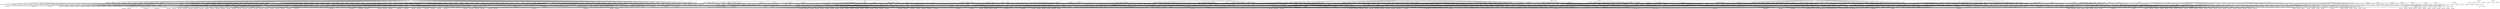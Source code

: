 digraph finite_state_machine {
	rankdir=TB;
	node [shape = ellipse];
	"abba = b" -> "abbb = bbba"
	"abba = b" -> "abbab = bb"
	"abba = b" -> "abbab = babba"
	"abba = b" -> "abbaa = ba"
	"abba = b" -> "aabba = ab"
	"aaaa = bb" -> "abb = bba"
	"aaaa = bb" -> "aaaab = bbb"
	"aaaa = bb" -> "aaaab = baaaa"
	"aaaa = bb" -> "aaaaa = bba"
	"aaaa = bb" -> "aaaaa = abb"
	"aa = bbbbb" -> "aab = baa"
	"a = baba" -> "aba = baa"
	"a = baba" -> "ab = babab"
	"a = baba" -> "aa = babaa"
	"a = baba" -> "aa = baaba"
	"a = baba" -> "aa = ababa"
	"a = baba" -> "a = bbaa"
	"abb = bbab" -> "abbb = bbabb"
	"abb = bbab" -> "abba = bbaba"
	"abb = bbab" -> "aabb = abbab"
	"abab = bbbb" -> "ababb = bbbbb"
	"abab = bbbb" -> "ababb = babab"
	"abab = bbbb" -> "ababa = bbbba"
	"abab = bbbb" -> "aabab = abbbb"
	"abbb = bba" -> "abbbb = bbab"
	"abbb = bba" -> "abbba = bbaa"
	"abbb = bba" -> "aabbb = abba"
	"abbb = bbbbb" -> "abbbb = babbb"
	"aaab = bbbb" -> "aaabb = bbbbb"
	"aaab = bbbb" -> "aaabb = baaab"
	"aaab = bbbb" -> "aaaba = bbbba"
	"aaab = bbbb" -> "aaaab = abbbb"
	"a = b" -> "abbbb = bbbaa"
	"a = b" -> "abbbb = bbaba"
	"a = b" -> "abbbb = babba"
	"a = b" -> "abbbb = baaaa"
	"a = b" -> "abbba = bbbbb"
	"a = b" -> "abbba = bbbab"
	"a = b" -> "abbba = bbabb"
	"a = b" -> "abbba = babbb"
	"a = b" -> "abbba = baaab"
	"a = b" -> "abbb = bbaa"
	"a = b" -> "abbb = baba"
	"a = b" -> "abbb = baaa"
	"a = b" -> "abbab = bbbba"
	"a = b" -> "abbab = bbaaa"
	"a = b" -> "abbab = babaa"
	"a = b" -> "abbab = baaba"
	"a = b" -> "abbaa = bbbbb"
	"a = b" -> "abbaa = bbbab"
	"a = b" -> "abbaa = bbaab"
	"a = b" -> "abbaa = babbb"
	"a = b" -> "abbaa = babab"
	"a = b" -> "abbaa = baabb"
	"a = b" -> "abba = bbab"
	"a = b" -> "abba = babb"
	"a = b" -> "abb = baa"
	"a = b" -> "ababb = bbbba"
	"a = b" -> "ababb = bbaaa"
	"a = b" -> "ababb = babaa"
	"a = b" -> "ababb = baaba"
	"a = b" -> "ababa = bbbbb"
	"a = b" -> "ababa = bbbab"
	"a = b" -> "ababa = bbabb"
	"a = b" -> "ababa = bbaab"
	"a = b" -> "ababa = babbb"
	"a = b" -> "ababa = babab"
	"a = b" -> "ababa = baabb"
	"a = b" -> "abab = bbba"
	"a = b" -> "abab = baaa"
	"a = b" -> "abaab = bbbaa"
	"a = b" -> "abaab = bbaba"
	"a = b" -> "abaab = babba"
	"a = b" -> "abaab = baaaa"
	"a = b" -> "abaaa = bbbbb"
	"a = b" -> "abaaa = bbabb"
	"a = b" -> "abaaa = bbaab"
	"a = b" -> "abaaa = babbb"
	"a = b" -> "abaaa = babab"
	"a = b" -> "abaaa = baabb"
	"a = b" -> "abaaa = baaab"
	"a = b" -> "abaa = bbbb"
	"a = b" -> "abaa = babb"
	"a = b" -> "abaa = baab"
	"a = b" -> "aba = bbb"
	"a = b" -> "aba = bab"
	"a = b" -> "ab = bb"
	"a = b" -> "ab = ba"
	"a = b" -> "aabbb = bbbba"
	"a = b" -> "aabbb = bbaaa"
	"a = b" -> "aabbb = babaa"
	"a = b" -> "aabbb = baaba"
	"a = b" -> "aabba = bbbbb"
	"a = b" -> "aabba = bbbab"
	"a = b" -> "aabba = bbaab"
	"a = b" -> "aabba = babbb"
	"a = b" -> "aabba = babab"
	"a = b" -> "aabba = baabb"
	"a = b" -> "aabb = bbba"
	"a = b" -> "aabb = baaa"
	"a = b" -> "aabab = bbbaa"
	"a = b" -> "aabab = bbaba"
	"a = b" -> "aabab = babba"
	"a = b" -> "aabab = baaaa"
	"a = b" -> "aabaa = bbbab"
	"a = b" -> "aabaa = bbabb"
	"a = b" -> "aabaa = babbb"
	"a = b" -> "aabaa = babab"
	"a = b" -> "aabaa = baaab"
	"a = b" -> "aaba = bbbb"
	"a = b" -> "aaba = bbab"
	"a = b" -> "aaba = baab"
	"a = b" -> "aab = bba"
	"a = b" -> "aaabb = bbbaa"
	"a = b" -> "aaabb = bbaba"
	"a = b" -> "aaabb = babba"
	"a = b" -> "aaabb = baaaa"
	"a = b" -> "aaaba = bbbbb"
	"a = b" -> "aaaba = bbbab"
	"a = b" -> "aaaba = bbabb"
	"a = b" -> "aaaba = bbaab"
	"a = b" -> "aaaba = babab"
	"a = b" -> "aaaba = baabb"
	"a = b" -> "aaaba = baaab"
	"a = b" -> "aaab = bbba"
	"a = b" -> "aaab = bbaa"
	"a = b" -> "aaab = baba"
	"a = b" -> "aaaab = bbbba"
	"a = b" -> "aaaab = bbaaa"
	"a = b" -> "aaaab = babaa"
	"a = b" -> "aaaab = baaba"
	"a = b" -> "aaaaa = bbbbb"
	"a = b" -> "aaaaa = bbbab"
	"a = b" -> "aaaaa = bbaab"
	"a = b" -> "aaaaa = babbb"
	"a = b" -> "aaaaa = babab"
	"a = b" -> "aaaaa = baabb"
	"a = b" -> "aaaaa = baaab"
	"a = b" -> "aaaa = bbab"
	"a = b" -> "aaaa = babb"
	"a = b" -> "aaa = bbb"
	"a = b" -> "aaa = bab"
	"a = b" -> "aa = bb"
	"a = b" -> "aa = ba"
	"a = b" -> "aa = ab"
	"aabb = bb" -> "aabbb = bbb"
	"aabb = bb" -> "aabbb = baabb"
	"aabb = bb" -> "aabba = bba"
	"aabb = bb" -> "aaabb = abb"
	"aaba = abb" -> "aabab = abbb"
	"aaba = abb" -> "aabaa = abba"
	"aaba = abb" -> "aaaba = aabb"
	"a = bbab" -> "abbab = bbaba"
	"a = bbab" -> "abab = bbaa"
	"a = bbab" -> "ab = bbabb"
	"a = bbab" -> "aa = bbaba"
	"a = bbab" -> "aa = abbab"
	"aaba = bbbb" -> "aabab = bbbbb"
	"aaba = bbbb" -> "aabab = baaba"
	"aaba = bbbb" -> "aabaa = bbbba"
	"aaba = bbbb" -> "aaaba = abbbb"
	"a = abaab" -> "aaab = abaa"
	"a = abaab" -> "a = aaabb"
	"aabb = b" -> "aabbb = bb"
	"aabb = b" -> "aabbb = baabb"
	"aabb = b" -> "aabba = ba"
	"aabb = b" -> "aaabb = ab"
	"aaaaa = abbb" -> "aabbb = abbba"
	"aa = aba" -> "abaa = ababa"
	"aa = aba" -> "aaba = abaa"
	"aa = aba" -> "aab = abab"
	"aa = aba" -> "aaa = ababa"
	"aa = aba" -> "aaa = abaa"
	"aa = aba" -> "aaa = aaba"
	"a = baa" -> "abbaa = baaba"
	"a = baa" -> "abaa = baaa"
	"a = baa" -> "aba = abbaa"
	"a = baa" -> "ab = baab"
	"a = baa" -> "aa = baaa"
	"a = baa" -> "aa = abaa"
	"a = baa" -> "a = bbaaa"
	"a = baa" -> "a = babaa"
	"aaa = bba" -> "abbaa = bbbba"
	"aaa = bba" -> "abba = bbaa"
	"aaa = bba" -> "abaaa = abbba"
	"aaa = bba" -> "aabba = bbbba"
	"aaa = bba" -> "aaab = bbab"
	"aaa = bba" -> "aaaaa = bbbba"
	"aaa = bba" -> "aaaa = bbaa"
	"aaa = bba" -> "aaaa = abba"
	"abbb = bbba" -> "abbbb = bbbab"
	"abbb = bbba" -> "abbba = bbbaa"
	"abbb = bbba" -> "aabbb = bbbaa"
	"abbb = bbba" -> "aabbb = abbba"
	"abbab = bb" -> "abbbb = bbbab"
	"aaab = bba" -> "aaabb = bbab"
	"aaab = bba" -> "aaaba = bbaa"
	"aaab = bba" -> "aaaab = abba"
	"abb = ba" -> "abbbb = bba"
	"abb = ba" -> "abbba = baabb"
	"abb = ba" -> "abbb = bab"
	"abb = ba" -> "abba = baa"
	"abb = ba" -> "ababb = baa"
	"abb = ba" -> "ababb = abba"
	"abb = ba" -> "aabb = aba"
	"abaa = b" -> "abab = bbaa"
	"abaa = b" -> "abaab = bb"
	"abaa = b" -> "abaab = babaa"
	"abaa = b" -> "abaaa = ba"
	"abaa = b" -> "aabaa = ab"
	"a = bbb" -> "abbbb = baa"
	"a = bbb" -> "aba = bbbab"
	"a = bbb" -> "aba = bbabb"
	"a = bbb" -> "aba = babbb"
	"a = bbb" -> "aba = abbbb"
	"a = bbb" -> "ab = bbbb"
	"a = bbb" -> "ab = ba"
	"a = bbb" -> "aab = bbbba"
	"a = bbb" -> "aaa = bbaab"
	"a = bbb" -> "aaa = babab"
	"a = bbb" -> "aaa = baabb"
	"a = bbb" -> "aa = bbba"
	"a = bbb" -> "aa = bbab"
	"a = bbb" -> "aa = babb"
	"a = bbb" -> "aa = abbb"
	"aabb = bba" -> "aabbb = bbab"
	"aabb = bba" -> "aabba = bbaa"
	"aabb = bba" -> "aaabb = abba"
	"aab = ababa" -> "aabba = abaab"
	"ab = bba" -> "abbba = bbaab"
	"ab = bba" -> "abb = bbbba"
	"ab = bba" -> "abb = bbab"
	"ab = bba" -> "abab = abbba"
	"ab = bba" -> "aba = bbaa"
	"ab = bba" -> "aab = bbaba"
	"ab = bba" -> "aab = abba"
	"aaab = bbaa" -> "aaabb = bbaab"
	"aaab = bbaa" -> "aaaba = bbaaa"
	"aaab = bbaa" -> "aaaab = abbaa"
	"abb = abbb" -> "abbb = abbbb"
	"abb = abbb" -> "abba = abbba"
	"abb = abbb" -> "abb = abbbb"
	"abb = abbb" -> "aabb = aabbb"
	"aabb = bbbbb" -> "aabbb = baabb"
	"aaaa = baa" -> "abbaa = bbaaa"
	"aaaa = baa" -> "abbaa = babaa"
	"aaaa = baa" -> "abaaa = bbaa"
	"aaaa = baa" -> "abaa = baaa"
	"aaaa = baa" -> "aabaa = bbaa"
	"aaaa = baa" -> "aaaab = baab"
	"aaaa = baa" -> "aaaaa = baaa"
	"aaaa = baa" -> "aaaaa = abaa"
	"abbb = baa" -> "abbbb = baab"
	"abbb = baa" -> "abbba = baaa"
	"abbb = baa" -> "aabbb = abaa"
	"ab = baaa" -> "abb = baaab"
	"ab = baaa" -> "aba = baaaa"
	"ab = baaa" -> "aab = abaaa"
	"a = baabb" -> "aaabb = baaba"
	"abb = babb" -> "abbb = babbb"
	"abb = babb" -> "abba = babba"
	"abb = babb" -> "abb = bbabb"
	"abb = babb" -> "ababb = baabb"
	"abb = babb" -> "aabb = baabb"
	"abb = babb" -> "aabb = ababb"
	"abaa = abbb" -> "abaab = abbbb"
	"abaa = abbb" -> "abaaa = abbba"
	"abaa = abbb" -> "aabaa = aabbb"
	"aaab = baab" -> "aaabb = baabb"
	"aaab = baab" -> "aaaba = baaba"
	"aaab = baab" -> "aaaab = abaab"
	"aaaaa = bbaa" -> "abbaa = bbaaa"
	"ab = baa" -> "abbaa = baaab"
	"ab = baa" -> "abb = babaa"
	"ab = baa" -> "abb = baab"
	"ab = baa" -> "abab = abbaa"
	"ab = baa" -> "aba = baaa"
	"ab = baa" -> "aab = baaaa"
	"ab = baa" -> "aab = abaa"
	"aaba = aba" -> "aabab = abab"
	"aaba = aba" -> "aabaa = abaa"
	"aaba = aba" -> "aaaba = aba"
	"aaba = aba" -> "aaaba = aaba"
	"aaab = aabb" -> "aaabb = aabbb"
	"aaab = aabb" -> "aaaba = aabba"
	"aaab = aabb" -> "aaaab = aabbb"
	"aaab = aabb" -> "aaaab = aaabb"
	"abba = bbb" -> "abbab = bbbb"
	"abba = bbb" -> "abbab = babba"
	"abba = bbb" -> "abbaa = bbba"
	"abba = bbb" -> "aabba = abbb"
	"aaaba = b" -> "aaabb = baaba"
	"aa = babba" -> "aabba = babaa"
	"abbab = b" -> "abbb = bbab"
	"abbab = b" -> "aabbb = b"
	"aaaaa = ba" -> "abbba = bbbaa"
	"aaaaa = ba" -> "abbba = bbaba"
	"aaaaa = ba" -> "abbba = babba"
	"aaaaa = ba" -> "abbab = babab"
	"aaaaa = ba" -> "abba = bbaa"
	"aaaaa = ba" -> "abba = baba"
	"aaaaa = ba" -> "aba = baa"
	"aaaaa = ba" -> "aabba = babaa"
	"aaaaa = ba" -> "aabba = baaba"
	"aaaaa = ba" -> "aabba = ababa"
	"a = aaa" -> "aba = abaaa"
	"a = aaa" -> "aaaba = abaaa"
	"a = aaa" -> "aaab = ab"
	"a = aaa" -> "aa = aaaa"
	"a = aaa" -> "a = aaaaa"
	"aa = bbab" -> "abbab = bbaba"
	"aa = bbab" -> "aabab = bbaaa"
	"aa = bbab" -> "aab = bbabb"
	"aa = bbab" -> "aaa = bbaba"
	"aa = bbab" -> "aaa = abbab"
	"aaa = bbbbb" -> "aaab = baaa"
	"aaa = abab" -> "aabab = ababa"
	"aaa = abab" -> "aaab = ababb"
	"aaa = abab" -> "aaaab = abaaa"
	"aaa = abab" -> "aaaa = ababa"
	"aaa = abab" -> "aaaa = aabab"
	"abb = b" -> "abbb = bb"
	"abb = b" -> "abbb = babb"
	"abb = b" -> "abbab = baabb"
	"abb = b" -> "abba = ba"
	"abb = b" -> "ababb = b"
	"abb = b" -> "ababb = abb"
	"abb = b" -> "aabbb = b"
	"abb = b" -> "aabb = ab"
	"ab = bbb" -> "abbbb = baab"
	"ab = bbb" -> "abbab = bbaab"
	"ab = bbb" -> "abb = bbbb"
	"ab = bbb" -> "abb = bab"
	"ab = bbb" -> "ababb = bbaab"
	"ab = bbb" -> "ababa = baaba"
	"ab = bbb" -> "abab = bbabb"
	"ab = bbb" -> "abab = babbb"
	"ab = bbb" -> "abab = baab"
	"ab = bbb" -> "abab = abbbb"
	"ab = bbb" -> "abaab = baaab"
	"ab = bbb" -> "aba = bbba"
	"ab = bbb" -> "aabb = bbbab"
	"ab = bbb" -> "aabab = baaab"
	"ab = bbb" -> "aabab = abaab"
	"ab = bbb" -> "aab = bbbbb"
	"ab = bbb" -> "aab = bbab"
	"ab = bbb" -> "aab = babb"
	"ab = bbb" -> "aab = abbb"
	"ab = bbb" -> "aaabb = baaab"
	"ab = bbb" -> "aaab = bbaab"
	"ab = bbb" -> "aaab = babab"
	"ab = bbb" -> "aaab = baabb"
	"aa = bab" -> "ababb = baaa"
	"aa = bab" -> "abab = baba"
	"aa = bab" -> "abaa = abbab"
	"aa = bab" -> "aab = babb"
	"aa = bab" -> "aaab = bbaba"
	"aa = bab" -> "aaab = baaa"
	"aa = bab" -> "aaa = baba"
	"aa = bab" -> "aaa = abab"
	"abaa = baaa" -> "abaab = baaab"
	"abaa = baaa" -> "abaaa = baaaa"
	"abaa = baaa" -> "aabaa = baaaa"
	"abaa = baaa" -> "aabaa = abaaa"
	"aaaaa = baaa" -> "abaaa = baaaa"
	"aab = bbab" -> "aabb = bbabb"
	"aab = bbab" -> "aaba = bbaba"
	"aab = bbab" -> "aaab = abbab"
	"aa = aaa" -> "abaa = abaaa"
	"aa = aaa" -> "aaab = aab"
	"aa = aaa" -> "aaa = aaaa"
	"aa = aaa" -> "aa = aaaaa"
	"aa = aaa" -> "aa = aaaa"
	"abb = baba" -> "abbba = baabb"
	"abb = baba" -> "abbb = babab"
	"abb = baba" -> "abba = babaa"
	"abb = baba" -> "aabb = ababa"
	"aaab = b" -> "aaabb = bb"
	"aaab = b" -> "aaabb = baaab"
	"aaab = b" -> "aaaba = ba"
	"aaab = b" -> "aaaab = ab"
	"aaaba = ab" -> "aaabb = ababa"
	"aaaa = ab" -> "abbab = abbba"
	"aaaa = ab" -> "ababb = abbba"
	"aaaa = ab" -> "ababb = abbab"
	"aaaa = ab" -> "ababa = abbaa"
	"aaaa = ab" -> "abab = abba"
	"aaaa = ab" -> "abaab = abbaa"
	"aaaa = ab" -> "abaaa = abb"
	"aaaa = ab" -> "aabbb = abbba"
	"aaaa = ab" -> "aabb = abba"
	"aaaa = ab" -> "aabab = abbaa"
	"aaaa = ab" -> "aabaa = abb"
	"aaaa = ab" -> "aab = aba"
	"aaaa = ab" -> "aaaba = abb"
	"aaaa = ab" -> "aaaab = abb"
	"aaaa = ab" -> "aaaaa = aba"
	"aaaa = ab" -> "aaaaa = aab"
	"aaa = abb" -> "abbaa = abbbb"
	"aaa = abb" -> "abaaa = ababb"
	"aaa = abb" -> "aabba = abbbb"
	"aaa = abb" -> "aabb = abba"
	"aaa = abb" -> "aaab = abbb"
	"aaa = abb" -> "aaaaa = abbbb"
	"aaa = abb" -> "aaaa = abba"
	"aaa = abb" -> "aaaa = aabb"
	"a = babba" -> "abbab = babab"
	"a = babba" -> "abba = bbaa"
	"a = babba" -> "abba = baba"
	"a = babba" -> "aba = baa"
	"a = babba" -> "aabba = babaa"
	"a = babba" -> "aabba = baaba"
	"a = babba" -> "aabba = ababa"
	"a = babba" -> "a = bbbaa"
	"a = babba" -> "a = bbaba"
	"abbb = baab" -> "abbbb = baabb"
	"abbb = baab" -> "abbba = baaba"
	"abbb = baab" -> "aabbb = abaab"
	"abbb = ba" -> "abbbb = bab"
	"abbb = ba" -> "abbba = baa"
	"abbb = ba" -> "aabbb = aba"
	"abab = bbba" -> "ababb = bbbab"
	"abab = bbba" -> "ababa = bbbaa"
	"abab = bbba" -> "aabab = abbba"
	"abab = baba" -> "ababb = bbaba"
	"abab = baba" -> "ababb = babab"
	"abab = baba" -> "ababa = babaa"
	"abab = baba" -> "aabab = babaa"
	"abab = baba" -> "aabab = ababa"
	"ab = ababa" -> "abbab = abbba"
	"ab = ababa" -> "ababb = abbba"
	"ab = ababa" -> "ababb = abbab"
	"ab = ababa" -> "ababa = abbaa"
	"ab = ababa" -> "abab = abba"
	"ab = ababa" -> "ab = abbaa"
	"ab = ababa" -> "aabab = aabba"
	"aaaaa = ab" -> "abbab = abbba"
	"aaaaa = ab" -> "ababb = abbba"
	"aaaaa = ab" -> "ababb = abbab"
	"aaaaa = ab" -> "ababa = abbaa"
	"aaaaa = ab" -> "abab = abba"
	"aaaaa = ab" -> "abaab = abbaa"
	"aaaaa = ab" -> "aabbb = abbba"
	"aaaaa = ab" -> "aabb = abba"
	"aaaaa = ab" -> "aabab = abbaa"
	"aaaaa = ab" -> "aab = aba"
	"aaaa = bbab" -> "abbab = bbaba"
	"aaaa = bbab" -> "aaaab = bbabb"
	"aaaa = bbab" -> "aaaaa = bbaba"
	"aaaa = bbab" -> "aaaaa = abbab"
	"aab = abb" -> "abaab = ababb"
	"aab = abb" -> "aabb = abbb"
	"aab = abb" -> "aaba = abba"
	"aab = abb" -> "aaab = abbb"
	"aab = abb" -> "aaab = aabb"
	"aab = abb" -> "aaaab = abbbb"
	"aaa = b" -> "abbaa = bbb"
	"aaa = b" -> "abb = baaaa"
	"aaa = b" -> "ababa = bbb"
	"aaa = b" -> "abaaa = bab"
	"aaa = b" -> "abaa = bb"
	"aaa = b" -> "ab = ba"
	"aaa = b" -> "aabba = bbb"
	"aaa = b" -> "aabaa = bab"
	"aaa = b" -> "aaba = bb"
	"aaa = b" -> "aaaba = bab"
	"aaa = b" -> "aaab = bb"
	"aaa = b" -> "aaaab = bba"
	"aaa = b" -> "aaaa = ba"
	"aaa = b" -> "aaaa = ab"
	"aa = abaa" -> "aabaa = abaaa"
	"aa = abaa" -> "aab = abaab"
	"aa = abaa" -> "aaa = abaaa"
	"aa = abaa" -> "aaa = aabaa"
	"a = aaba" -> "aabab = ab"
	"a = aaba" -> "aaaba = aabaa"
	"a = aaba" -> "aa = aabaa"
	"a = aaba" -> "aa = aaaba"
	"aaab = bb" -> "aaabb = bbb"
	"aaab = bb" -> "aaabb = baaab"
	"aaab = bb" -> "aaaba = bba"
	"aaab = bb" -> "aaaab = abb"
	"abab = abb" -> "abbab = abbb"
	"abab = abb" -> "ababb = abbb"
	"abab = abb" -> "ababb = abbab"
	"abab = abb" -> "ababa = abba"
	"abab = abb" -> "aabab = aabb"
	"aa = bbba" -> "abbba = bbbaa"
	"aa = bbba" -> "aab = bbbab"
	"aa = bbba" -> "aaa = bbbaa"
	"aa = bbba" -> "aaa = abbba"
	"aa = abbb" -> "aabbb = abbba"
	"aa = abbb" -> "aab = abbbb"
	"aa = abbb" -> "aaa = abbba"
	"aa = abbb" -> "aaa = aabbb"
	"aaba = bbba" -> "aabab = bbbab"
	"aaba = bbba" -> "aabaa = bbbaa"
	"aaba = bbba" -> "aaaba = abbba"
	"ab = ba" -> "abbba = bbaab"
	"ab = ba" -> "abbba = babab"
	"ab = ba" -> "abbba = baabb"
	"ab = ba" -> "abbb = bbba"
	"ab = ba" -> "abbab = bbbaa"
	"ab = ba" -> "abbab = bbaba"
	"ab = ba" -> "abbab = babba"
	"ab = ba" -> "abbab = abbba"
	"ab = ba" -> "abbaa = baaab"
	"ab = ba" -> "abba = baab"
	"ab = ba" -> "abb = bba"
	"ab = ba" -> "abb = bab"
	"ab = ba" -> "ababb = bbbaa"
	"ab = ba" -> "ababb = babba"
	"ab = ba" -> "ababa = baaab"
	"ab = ba" -> "abab = bbaa"
	"ab = ba" -> "abab = baba"
	"ab = ba" -> "abab = abba"
	"ab = ba" -> "abaab = bbaaa"
	"ab = ba" -> "abaab = babaa"
	"ab = ba" -> "abaab = baaba"
	"ab = ba" -> "aba = baa"
	"ab = ba" -> "aabbb = bbaba"
	"ab = ba" -> "aabbb = babba"
	"ab = ba" -> "aabba = baaab"
	"ab = ba" -> "aabb = baba"
	"ab = ba" -> "aabab = bbaaa"
	"ab = ba" -> "aabab = baaba"
	"ab = ba" -> "aab = baa"
	"ab = ba" -> "aab = aba"
	"ab = ba" -> "aaabb = babaa"
	"ab = ba" -> "aaabb = baaba"
	"ab = ba" -> "aaab = baaa"
	"aaba = bbab" -> "aabab = bbabb"
	"aaba = bbab" -> "aabaa = bbaba"
	"aaba = bbab" -> "aaaba = abbab"
	"aaa = aab" -> "abaaa = abaab"
	"aaa = aab" -> "aabba = aabbb"
	"aaa = aab" -> "aabab = aabba"
	"aaa = aab" -> "aabaa = aabbb"
	"aaa = aab" -> "aabaa = aabab"
	"aaa = aab" -> "aaba = aabb"
	"aaa = aab" -> "aaabb = aabaa"
	"aaa = aab" -> "aaaba = aabbb"
	"aaa = aab" -> "aaaba = aabab"
	"aaa = aab" -> "aaab = aabb"
	"aaa = aab" -> "aaab = aaba"
	"aaa = aab" -> "aaaab = aabba"
	"aaa = aab" -> "aaaaa = aabbb"
	"aaa = aab" -> "aaaaa = aabab"
	"aaa = aab" -> "aaaa = aabb"
	"aaa = aab" -> "aaaa = aaba"
	"aaa = aab" -> "aaaa = aaab"
	"aba = b" -> "abbba = bbb"
	"aba = b" -> "abbba = babab"
	"aba = b" -> "abb = bba"
	"aba = b" -> "abb = babaa"
	"aba = b" -> "abab = bb"
	"aba = b" -> "abab = baba"
	"aba = b" -> "abaab = baaba"
	"aba = b" -> "abaa = ba"
	"aba = b" -> "aabab = bba"
	"aba = b" -> "aabaa = b"
	"aba = b" -> "aaba = ab"
	"aaab = bbb" -> "aaabb = bbbb"
	"aaab = bbb" -> "aaabb = baaab"
	"aaab = bbb" -> "aaaba = bbba"
	"aaab = bbb" -> "aaaab = abbb"
	"aaa = bab" -> "ababb = baaaa"
	"aaa = bab" -> "abab = baba"
	"aaa = bab" -> "abaaa = abbab"
	"aaa = bab" -> "aaab = babb"
	"aaa = bab" -> "aaaab = bbaba"
	"aaa = bab" -> "aaaab = baaaa"
	"aaa = bab" -> "aaaa = baba"
	"aaa = bab" -> "aaaa = abab"
	"ababa = ba" -> "abbba = bbaba"
	"ababa = ba" -> "abbba = babba"
	"ababa = ba" -> "abbab = babab"
	"ababa = ba" -> "abbaa = babaa"
	"ababa = ba" -> "abba = baba"
	"ababa = ba" -> "aabba = ba"
	"ababa = ba" -> "aabba = ababa"
	"aba = abba" -> "abab = abbab"
	"aba = abba" -> "abaa = abbaa"
	"aba = abba" -> "aaba = aabba"
	"aabaa = ab" -> "aabab = abbaa"
	"aa = abbab" -> "aabab = abbaa"
	"aabb = bbaa" -> "aabbb = bbaab"
	"aabb = bbaa" -> "aabba = bbaaa"
	"aabb = bbaa" -> "aaabb = abbaa"
	"abbab = ba" -> "abbba = babab"
	"abab = ba" -> "abba = baab"
	"abab = ba" -> "ababb = bab"
	"abab = ba" -> "ababa = baa"
	"abab = ba" -> "aabab = aba"
	"aabb = ba" -> "aabbb = bab"
	"aabb = ba" -> "aabba = baa"
	"aabb = ba" -> "aaabb = aba"
	"a = bbabb" -> "ababb = bbaba"
	"a = bbabb" -> "aabb = bbaa"
	"aaaa = bbba" -> "abbba = bbbaa"
	"aaaa = bbba" -> "aaaab = bbbab"
	"aaaa = bbba" -> "aaaaa = bbbaa"
	"aaaa = bbba" -> "aaaaa = abbba"
	"aba = bab" -> "abbab = babba"
	"aba = bab" -> "ababa = abbab"
	"aba = bab" -> "abab = babb"
	"aba = bab" -> "abaab = baaba"
	"aba = bab" -> "abaaa = bbbab"
	"aba = bab" -> "abaa = bbab"
	"aba = bab" -> "abaa = baba"
	"aba = bab" -> "aaba = babb"
	"aba = bab" -> "aaba = abab"
	"aba = bab" -> "aaaba = babbb"
	"a = bab" -> "abbab = babba"
	"a = bab" -> "ababb = baa"
	"a = bab" -> "ababa = baaab"
	"a = bab" -> "abab = baba"
	"a = bab" -> "aba = abbab"
	"a = bab" -> "ab = babb"
	"a = bab" -> "aab = bbaba"
	"a = bab" -> "aab = baa"
	"a = bab" -> "aaa = baaab"
	"a = bab" -> "aa = baba"
	"a = bab" -> "aa = abab"
	"a = bab" -> "a = bbabb"
	"aaa = bbbb" -> "abbbb = bbbba"
	"aaa = bbbb" -> "aaab = bbbbb"
	"aaa = bbbb" -> "aaab = baaa"
	"aaa = bbbb" -> "aaaa = bbbba"
	"aaa = bbbb" -> "aaaa = abbbb"
	"aaa = baba" -> "ababa = babaa"
	"aaa = baba" -> "aaaba = baaaa"
	"aaa = baba" -> "aaab = babab"
	"aaa = baba" -> "aaaa = babaa"
	"aaa = baba" -> "aaaa = ababa"
	"ababa = b" -> "abb = bba"
	"aba = bb" -> "abbb = bbba"
	"aba = bb" -> "abbb = babaa"
	"aba = bb" -> "ababa = abbb"
	"aba = bb" -> "abab = bbb"
	"aba = bb" -> "abab = baba"
	"aba = bb" -> "abaa = bba"
	"aba = bb" -> "aabab = bbba"
	"aba = bb" -> "aaba = abb"
	"aabb = abbb" -> "aabbb = abbbb"
	"aabb = abbb" -> "aabba = abbba"
	"aabb = abbb" -> "aaabb = abbbb"
	"aabb = abbb" -> "aaabb = aabbb"
	"aab = bba" -> "abaab = abbba"
	"aab = bba" -> "aabb = bbab"
	"aab = bba" -> "aabab = bbbba"
	"aab = bba" -> "aaba = bbaa"
	"aab = bba" -> "aaab = abba"
	"aab = bba" -> "aaaab = bbaba"
	"abb = bbbbb" -> "abbb = babb"
	"abb = bbbbb" -> "ababb = baabb"
	"abb = bbbbb" -> "aabbb = baabb"
	"abaa = bbaa" -> "abaab = bbaab"
	"abaa = bbaa" -> "abaaa = bbaaa"
	"abaa = bbaa" -> "aabaa = abbaa"
	"aaaa = aba" -> "aaba = abaa"
	"aaaa = aba" -> "aaaab = abab"
	"aaaa = aba" -> "aaaaa = abaa"
	"aaaa = aba" -> "aaaaa = aaba"
	"a = abb" -> "ababb = abbba"
	"a = abb" -> "aba = ababb"
	"a = abb" -> "ab = abbb"
	"a = abb" -> "aabb = abba"
	"a = abb" -> "aa = abba"
	"a = abb" -> "aa = aabb"
	"a = abb" -> "a = abbbb"
	"aba = baa" -> "abbaa = bbaaa"
	"aba = baa" -> "abbaa = babaa"
	"aba = baa" -> "abbaa = baaba"
	"aba = baa" -> "ababb = baabb"
	"aba = baa" -> "ababa = bbaaa"
	"aba = baa" -> "ababa = babaa"
	"aba = baa" -> "ababa = baaba"
	"aba = baa" -> "ababa = abbaa"
	"aba = baa" -> "abab = baab"
	"aba = baa" -> "abaa = baaa"
	"aba = baa" -> "aaba = baaa"
	"aba = baa" -> "aaba = abaa"
	"aba = baa" -> "aaaba = baaaa"
	"ab = baab" -> "abb = baabb"
	"ab = baab" -> "abaab = baaab"
	"ab = baab" -> "aba = baaba"
	"ab = baab" -> "aab = baaab"
	"ab = baab" -> "aab = abaab"
	"abba = baab" -> "abbab = baabb"
	"abba = baab" -> "abbaa = baaba"
	"abba = baab" -> "aabba = abaab"
	"abab = bbaa" -> "ababb = bbaab"
	"abab = bbaa" -> "ababa = bbaaa"
	"abab = bbaa" -> "aabab = abbaa"
	"aab = abab" -> "aabb = ababb"
	"aab = abab" -> "aabab = abaab"
	"aab = abab" -> "aaba = ababa"
	"aab = abab" -> "aaab = abaab"
	"aab = abab" -> "aaab = aabab"
	"aaa = bbaa" -> "abbaa = bbaaa"
	"aaa = bbaa" -> "aaab = bbaab"
	"aaa = bbaa" -> "aaaa = bbaaa"
	"aaa = bbaa" -> "aaaa = abbaa"
	"aaa = abbb" -> "aabbb = abbba"
	"aaa = abbb" -> "aaab = abbbb"
	"aaa = abbb" -> "aaaa = abbba"
	"aaa = abbb" -> "aaaa = aabbb"
	"aaab = baaa" -> "aaabb = bbaaa"
	"aaab = baaa" -> "aaabb = baaab"
	"aaab = baaa" -> "aaaba = baaaa"
	"aaab = baaa" -> "aaaab = abaaa"
	"aa = abba" -> "aabba = abbaa"
	"aa = abba" -> "aab = abbab"
	"aa = abba" -> "aaa = abbaa"
	"aa = abba" -> "aaa = aabba"
	"aab = bbbb" -> "aabb = bbbbb"
	"aab = bbbb" -> "aabb = baab"
	"aab = bbbb" -> "aaba = bbbba"
	"aab = bbbb" -> "aaab = abbbb"
	"aab = bb" -> "abaab = abbb"
	"aab = bb" -> "aabb = bbb"
	"aab = bb" -> "aabb = baab"
	"aab = bb" -> "aaba = bba"
	"aab = bb" -> "aaab = abb"
	"aab = bb" -> "aaaab = bbb"
	"aab = bb" -> "aaaab = baab"
	"abba = abbb" -> "abbab = abbbb"
	"abba = abbb" -> "abbaa = abbba"
	"abba = abbb" -> "aabba = aabbb"
	"aab = abbb" -> "aabb = abbbb"
	"aab = abbb" -> "aaba = abbba"
	"aab = abbb" -> "aaab = aabbb"
	"abaa = abba" -> "abaab = abbab"
	"abaa = abba" -> "abaaa = abbaa"
	"abaa = abba" -> "aabaa = aabba"
	"aaaa = bba" -> "abba = bbaa"
	"aaaa = bba" -> "aaaab = bbab"
	"aaaa = bba" -> "aaaaa = bbaa"
	"aaaa = bba" -> "aaaaa = abba"
	"aaa = babab" -> "aaaab = baaaa"
	"abab = b" -> "abbab = bb"
	"abab = b" -> "abb = bab"
	"abab = b" -> "ababb = bb"
	"abab = b" -> "ababa = ba"
	"abab = b" -> "aabb = b"
	"abab = b" -> "aabab = ab"
	"abaa = abab" -> "abaab = ababb"
	"abaa = abab" -> "abaaa = ababa"
	"abaa = abab" -> "aabaa = aabab"
	"aa = bbabb" -> "aaabb = bbaaa"
	"aa = babab" -> "aaab = baaa"
	"aba = baaa" -> "abab = baaab"
	"aba = baaa" -> "abaa = baaaa"
	"aba = baaa" -> "aaba = abaaa"
	"aaaa = babb" -> "ababb = babba"
	"aaaa = babb" -> "aaaab = babbb"
	"aaaa = babb" -> "aaaaa = babba"
	"aaaa = babb" -> "aaaaa = ababb"
	"aaa = baaa" -> "abaaa = baaaa"
	"aaa = baaa" -> "aaab = baaab"
	"aaa = baaa" -> "aaaa = baaaa"
	"aaa = baaa" -> "aaaa = abaaa"
	"aaa = baaa" -> "aaa = bbaaa"
	"aab = bbaa" -> "aabb = bbaab"
	"aab = bbaa" -> "aaba = bbaaa"
	"aab = bbaa" -> "aaab = abbaa"
	"aaaaa = aba" -> "aaba = abaa"
	"aaa = aaab" -> "aaab = aaabb"
	"aaa = aaab" -> "aaaab = aaaba"
	"aaa = aaab" -> "aaaa = aaaba"
	"aaa = aaab" -> "aaaa = aaaab"
	"aaa = aaab" -> "aaa = aaabb"
	"aabb = baba" -> "aabbb = babab"
	"aabb = baba" -> "aabba = babaa"
	"aabb = baba" -> "aaabb = ababa"
	"abb = babab" -> "abbab = baabb"
	"aaaa = baab" -> "abaab = baaba"
	"aaaa = baab" -> "aaaab = baabb"
	"aaaa = baab" -> "aaaaa = baaba"
	"aaaa = baab" -> "aaaaa = abaab"
	"ab = aba" -> "abbb = abbba"
	"ab = aba" -> "abbab = abbba"
	"ab = aba" -> "abb = abba"
	"ab = aba" -> "ababa = abbaa"
	"ab = aba" -> "ababa = abb"
	"ab = aba" -> "abab = abbaa"
	"ab = aba" -> "abab = abba"
	"ab = aba" -> "abab = abb"
	"ab = aba" -> "abab = ababa"
	"ab = aba" -> "abaab = abba"
	"ab = aba" -> "abaab = ababa"
	"ab = aba" -> "aba = abaa"
	"ab = aba" -> "ab = abaaa"
	"ab = aba" -> "ab = abaa"
	"ab = aba" -> "aab = aaba"
	"aabaa = bb" -> "aabbb = bbbaa"
	"a = aabaa" -> "aaba = abaa"
	"a = aabaa" -> "a = abaaa"
	"a = aabaa" -> "a = aaaba"
	"abab = bbb" -> "abbbb = bbbab"
	"abab = bbb" -> "ababb = bbbb"
	"abab = bbb" -> "ababb = babab"
	"abab = bbb" -> "ababa = bbba"
	"abab = bbb" -> "aabab = abbb"
	"aaba = abba" -> "aabab = abbab"
	"aaba = abba" -> "aabaa = abbaa"
	"aaba = abba" -> "aaaba = aabba"
	"aaaa = bbbbb" -> "aaaab = baaaa"
	"aaa = bbab" -> "abbab = bbaba"
	"aaa = bbab" -> "aaab = bbabb"
	"aaa = bbab" -> "aaaa = bbaba"
	"aaa = bbab" -> "aaaa = abbab"
	"aaaaa = b" -> "ab = ba"
	"abba = bab" -> "abbab = babb"
	"abba = bab" -> "abbaa = baba"
	"abba = bab" -> "aabba = abab"
	"abb = bbba" -> "abbb = bbbab"
	"abb = bbba" -> "abba = bbbaa"
	"abb = bbba" -> "aabb = abbba"
	"aaab = ab" -> "aaabb = abb"
	"aaab = ab" -> "aaaba = aba"
	"aaab = ab" -> "aaaab = aab"
	"aaab = aaba" -> "aaabb = aabab"
	"aaab = aaba" -> "aaaba = aabaa"
	"aaab = aaba" -> "aaaab = aabaa"
	"aaab = aaba" -> "aaaab = aaaba"
	"a = abab" -> "ab = ababb"
	"a = abab" -> "aab = aba"
	"a = abab" -> "aa = ababa"
	"a = abab" -> "aa = abaab"
	"a = abab" -> "aa = aabab"
	"a = abab" -> "a = aabb"
	"abaaa = ba" -> "ababa = bbaaa"
	"aaa = baab" -> "abaab = baaba"
	"aaa = baab" -> "aaab = baabb"
	"aaa = baab" -> "aaaa = baaba"
	"aaa = baab" -> "aaaa = abaab"
	"a = baaa" -> "abaaa = baaaa"
	"a = baaa" -> "ab = baaab"
	"a = baaa" -> "aa = baaaa"
	"a = baaa" -> "aa = abaaa"
	"abb = bba" -> "abbbb = bbbba"
	"abb = bba" -> "abbb = bbab"
	"abb = bba" -> "abba = bbaa"
	"abb = bba" -> "ababb = bbaba"
	"abb = bba" -> "ababb = abbba"
	"abb = bba" -> "aabb = bbaa"
	"abb = bba" -> "aabb = abba"
	"abb = bba" -> "aaabb = bbaaa"
	"aab = abba" -> "aabb = abbab"
	"aab = abba" -> "aaba = abbaa"
	"aab = abba" -> "aaab = aabba"
	"aaab = aba" -> "aaabb = abab"
	"aaab = aba" -> "aaaba = abaa"
	"aaab = aba" -> "aaaab = aaba"
	"aba = bbaa" -> "abab = bbaab"
	"aba = bbaa" -> "abaa = bbaaa"
	"aba = bbaa" -> "aaba = abbaa"
	"aabb = bbb" -> "aabbb = bbbb"
	"aabb = bbb" -> "aabbb = baabb"
	"aabb = bbb" -> "aabba = bbba"
	"aabb = bbb" -> "aaabb = abbb"
	"aab = abaa" -> "aabb = abaab"
	"aab = abaa" -> "aaba = abaaa"
	"aab = abaa" -> "aaab = aabaa"
	"aaab = abb" -> "aaabb = abbb"
	"aaab = abb" -> "aaaba = abba"
	"aaab = abb" -> "aaaab = aabb"
	"abaa = baab" -> "abaab = baabb"
	"abaa = baab" -> "abaaa = baaba"
	"abaa = baab" -> "aabaa = baabb"
	"abaa = baab" -> "aabaa = abaab"
	"aaaaa = aaab" -> "aaaab = aaaba"
	"a = ba" -> "abbba = bbaa"
	"a = ba" -> "abbba = babba"
	"a = ba" -> "abbba = baba"
	"a = ba" -> "abbba = baa"
	"a = ba" -> "abba = bbbaa"
	"a = ba" -> "abba = bbaba"
	"a = ba" -> "abba = baba"
	"a = ba" -> "abba = baa"
	"a = ba" -> "abba = abbba"
	"a = ba" -> "ababa = baaa"
	"a = ba" -> "abaa = baaba"
	"a = ba" -> "aba = bbbaa"
	"a = ba" -> "aba = bbaa"
	"a = ba" -> "aba = babba"
	"a = ba" -> "aba = baa"
	"a = ba" -> "aba = abba"
	"a = ba" -> "ab = bab"
	"a = ba" -> "aabba = baaba"
	"a = ba" -> "aabba = baaa"
	"a = ba" -> "aabba = ababa"
	"a = ba" -> "aaba = bbaaa"
	"a = ba" -> "aaba = babaa"
	"a = ba" -> "aaa = baaba"
	"a = ba" -> "aa = bbaba"
	"a = ba" -> "aa = babba"
	"a = ba" -> "aa = baba"
	"a = ba" -> "aa = baa"
	"a = ba" -> "aa = aba"
	"a = ba" -> "a = bbba"
	"a = ba" -> "a = bba"
	"abbb = bb" -> "abbbb = bbb"
	"abbb = bb" -> "abbbb = babbb"
	"abbb = bb" -> "abbba = bba"
	"abbb = bb" -> "aabbb = abb"
	"ab = bbaa" -> "abb = bbaab"
	"ab = bbaa" -> "aba = bbaaa"
	"ab = bbaa" -> "aab = abbaa"
	"aaba = abaa" -> "aabab = abaab"
	"aaba = abaa" -> "aabaa = abaaa"
	"aaba = abaa" -> "aaaba = abaaa"
	"aaba = abaa" -> "aaaba = aabaa"
	"abb = baa" -> "abbbb = babaa"
	"abb = baa" -> "abbb = baab"
	"abb = baa" -> "abba = baaa"
	"abb = baa" -> "ababb = baaaa"
	"abb = baa" -> "ababb = abbaa"
	"abb = baa" -> "aabb = abaa"
	"aaaa = b" -> "abaaa = bb"
	"aaaa = b" -> "ab = ba"
	"aaaa = b" -> "aabaa = bb"
	"aaaa = b" -> "aaaba = bb"
	"aaaa = b" -> "aaaab = bb"
	"aaaa = b" -> "aaaaa = ba"
	"aaaa = b" -> "aaaaa = ab"
	"ab = abbb" -> "abb = abbbb"
	"ab = abbb" -> "aba = abbba"
	"ab = abbb" -> "aab = aabbb"
	"aba = bbba" -> "abab = bbbab"
	"aba = bbba" -> "abaa = bbbaa"
	"aba = bbba" -> "aaba = abbba"
	"abbaa = b" -> "abbab = bbbaa"
	"abaa = bbb" -> "abaab = bbbb"
	"abaa = bbb" -> "abaab = babaa"
	"abaa = bbb" -> "abaaa = bbba"
	"abaa = bbb" -> "aabaa = abbb"
	"aa = baaba" -> "aaaba = baaaa"
	"aab = aaba" -> "aabb = aabba"
	"aab = aaba" -> "aabab = aabba"
	"aab = aaba" -> "aabab = aabb"
	"aab = aaba" -> "aaba = aabaa"
	"aab = aaba" -> "aab = aabaa"
	"aab = aaba" -> "aaab = aaaba"
	"aa = aab" -> "abaa = abaab"
	"aa = aab" -> "aabab = aabba"
	"aa = aab" -> "aaba = aabab"
	"aa = aab" -> "aab = aabb"
	"aa = aab" -> "aaabb = aaba"
	"aa = aab" -> "aaab = aabba"
	"aa = aab" -> "aaab = aaba"
	"aa = aab" -> "aaa = aabab"
	"aa = aab" -> "aaa = aaba"
	"aa = aab" -> "aaa = aaab"
	"aa = aab" -> "aa = aabbb"
	"aa = aab" -> "aa = aabb"
	"a = bbaa" -> "abbaa = bbaaa"
	"a = bbaa" -> "ab = bbaab"
	"a = bbaa" -> "aa = bbaaa"
	"a = bbaa" -> "aa = abbaa"
	"aaab = bbab" -> "aaabb = bbabb"
	"aaab = bbab" -> "aaaba = bbaba"
	"aaab = bbab" -> "aaaab = abbab"
	"abba = babb" -> "abbab = babbb"
	"abba = babb" -> "abbaa = bbabb"
	"abba = babb" -> "abbaa = babba"
	"abba = babb" -> "aabba = ababb"
	"abab = baaa" -> "ababb = baaab"
	"abab = baaa" -> "ababa = baaaa"
	"abab = baaa" -> "aabab = abaaa"
	"ab = bbab" -> "abbab = bbaab"
	"ab = bbab" -> "abb = bbabb"
	"ab = bbab" -> "aba = bbaba"
	"ab = bbab" -> "aab = bbaab"
	"ab = bbab" -> "aab = abbab"
	"aabb = baaa" -> "aabbb = baaab"
	"aabb = baaa" -> "aabba = baaaa"
	"aabb = baaa" -> "aaabb = abaaa"
	"abaa = baa" -> "abbaa = bbaa"
	"abaa = baa" -> "abbaa = babaa"
	"abaa = baa" -> "abaab = baab"
	"abaa = baa" -> "abaaa = baaa"
	"abaa = baa" -> "aabaa = baa"
	"abaa = baa" -> "aabaa = abaa"
	"aaba = baaa" -> "aabab = baaab"
	"aaba = baaa" -> "aabaa = baaaa"
	"aaba = baaa" -> "aaaba = abaaa"
	"aaaaa = abba" -> "aabba = abbaa"
	"aaba = b" -> "aabb = baba"
	"aaba = b" -> "aabab = bb"
	"aaba = b" -> "aabab = baaba"
	"aaba = b" -> "aabaa = ba"
	"aaba = b" -> "aaaba = ab"
	"aaaa = bbbb" -> "abbbb = bbbba"
	"aaaa = bbbb" -> "aaaab = bbbbb"
	"aaaa = bbbb" -> "aaaab = baaaa"
	"aaaa = bbbb" -> "aaaaa = bbbba"
	"aaaa = bbbb" -> "aaaaa = abbbb"
	"a = baab" -> "abaab = baaba"
	"a = baab" -> "ab = baabb"
	"a = baab" -> "aaab = baaa"
	"a = baab" -> "aa = baaba"
	"a = baab" -> "aa = abaab"
	"aba = abaa" -> "abaab = abab"
	"aba = abaa" -> "abaa = abaaa"
	"aba = abaa" -> "aba = abaaa"
	"aba = abaa" -> "aaba = aabaa"
	"aab = ab" -> "abaab = abab"
	"aab = ab" -> "aabb = abb"
	"aab = ab" -> "aabab = abaab"
	"aab = ab" -> "aaba = aba"
	"aab = ab" -> "aaab = ab"
	"aab = ab" -> "aaab = aab"
	"aab = ab" -> "aaaab = ab"
	"aa = baa" -> "abbaa = babaa"
	"aa = baa" -> "abbaa = baaa"
	"aa = baa" -> "abaa = bbaaa"
	"aa = baa" -> "abaa = babaa"
	"aa = baa" -> "abaa = baaa"
	"aa = baa" -> "abaa = abbaa"
	"aa = baa" -> "aab = baab"
	"aa = baa" -> "aaa = babaa"
	"aa = baa" -> "aaa = baaa"
	"aa = baa" -> "aaa = abaa"
	"aa = baa" -> "aa = bbbaa"
	"aa = baa" -> "aa = bbaa"
	"aaaa = aaab" -> "aaaba = aaabb"
	"aaaa = aaab" -> "aaaab = aaabb"
	"aaaa = aaab" -> "aaaab = aaaba"
	"aaaa = aaab" -> "aaaaa = aaabb"
	"aaaa = aaab" -> "aaaaa = aaaba"
	"aaaa = aaab" -> "aaaaa = aaaab"
	"abaa = babb" -> "abaab = babbb"
	"abaa = babb" -> "abaaa = babba"
	"abaa = babb" -> "aabaa = ababb"
	"abbb = babb" -> "abbbb = bbabb"
	"abbb = babb" -> "abbbb = babbb"
	"abbb = babb" -> "abbba = babba"
	"abbb = babb" -> "aabbb = ababb"
	"aaa = baa" -> "abbaa = bbbaa"
	"aaa = baa" -> "abbaa = babaa"
	"aaa = baa" -> "abbaa = baaaa"
	"aaa = baa" -> "abaaa = bbbaa"
	"aaa = baa" -> "abaaa = babaa"
	"aaa = baa" -> "abaaa = abbaa"
	"aaa = baa" -> "abaa = bbaa"
	"aaa = baa" -> "abaa = baaa"
	"aaa = baa" -> "aabaa = bbbaa"
	"aaa = baa" -> "aabaa = bbaaa"
	"aaa = baa" -> "aabaa = babaa"
	"aaa = baa" -> "aaab = baab"
	"aaa = baa" -> "aaaaa = bbbaa"
	"aaa = baa" -> "aaaaa = babaa"
	"aaa = baa" -> "aaaa = bbaa"
	"aaa = baa" -> "aaaa = baaa"
	"aaa = baa" -> "aaaa = abaa"
	"aabb = bbba" -> "aabbb = bbbab"
	"aabb = bbba" -> "aabba = bbbaa"
	"aabb = bbba" -> "aaabb = abbba"
	"abab = baa" -> "abbaa = baaab"
	"abab = baa" -> "ababb = baab"
	"abab = baa" -> "ababa = baaa"
	"abab = baa" -> "aabab = abaa"
	"aaa = aaaa" -> "aaaab = aaab"
	"aaa = aaaa" -> "aaaa = aaaaa"
	"aaa = aaaa" -> "aaa = aaaaa"
	"abab = babb" -> "ababb = babbb"
	"abab = babb" -> "ababa = babba"
	"abab = babb" -> "aabab = babbb"
	"abab = babb" -> "aabab = ababb"
	"aabaa = ba" -> "aabba = babaa"
	"aaa = ababa" -> "aaaba = abaaa"
	"abba = bba" -> "abbab = bbab"
	"abba = bba" -> "abbaa = bbaa"
	"abba = bba" -> "aabba = bba"
	"abba = bba" -> "aabba = abba"
	"aa = bb" -> "abbbb = bbaaa"
	"aa = bb" -> "abbbb = baaba"
	"aa = bb" -> "abbab = bbbaa"
	"aa = bb" -> "abbab = baaaa"
	"aa = bb" -> "abbaa = bbabb"
	"aa = bb" -> "abba = bbbb"
	"aa = bb" -> "abba = baab"
	"aa = bb" -> "abb = bba"
	"aa = bb" -> "abaab = bbbba"
	"aa = bb" -> "abaab = bbaaa"
	"aa = bb" -> "abaa = bbab"
	"aa = bb" -> "abaa = abbb"
	"aa = bb" -> "aabbb = babba"
	"aa = bb" -> "aabbb = baaaa"
	"aa = bb" -> "aabba = bbabb"
	"aa = bb" -> "aabaa = bbbbb"
	"aa = bb" -> "aabaa = bbaab"
	"aa = bb" -> "aabaa = baabb"
	"aa = bb" -> "aaba = babb"
	"aa = bb" -> "aab = bbb"
	"aa = bb" -> "aab = baa"
	"aa = bb" -> "aaabb = bbbba"
	"aa = bb" -> "aaabb = baaba"
	"aa = bb" -> "aaaab = bbbaa"
	"aa = bb" -> "aaaab = babba"
	"aa = bb" -> "aaaaa = bbabb"
	"aa = bb" -> "aaaa = bbbb"
	"aa = bb" -> "aaaa = baab"
	"aa = bb" -> "aaa = bba"
	"aa = bb" -> "aaa = abb"
	"aa = b" -> "abbba = bbbb"
	"aa = b" -> "abbb = bbaaa"
	"aa = b" -> "abbb = baaba"
	"aa = b" -> "abbaa = bbab"
	"aa = b" -> "abbaa = babb"
	"aa = b" -> "abba = bbb"
	"aa = b" -> "abb = baaa"
	"aa = b" -> "ababa = bbab"
	"aa = b" -> "ababa = babb"
	"aa = b" -> "abab = baaaa"
	"aa = b" -> "abaab = bbba"
	"aa = b" -> "abaaa = bbb"
	"aa = b" -> "abaaa = baab"
	"aa = b" -> "abaa = bab"
	"aa = b" -> "aba = bb"
	"aa = b" -> "ab = ba"
	"aa = b" -> "aabba = bbab"
	"aa = b" -> "aabba = babb"
	"aa = b" -> "aabb = baaaa"
	"aa = b" -> "aabaa = bbb"
	"aa = b" -> "aabaa = baab"
	"aa = b" -> "aaba = bab"
	"aa = b" -> "aab = bb"
	"aa = b" -> "aaabb = bbba"
	"aa = b" -> "aaaba = bbb"
	"aa = b" -> "aaaba = baab"
	"aa = b" -> "aaab = bba"
	"aa = b" -> "aaaab = bbaa"
	"aa = b" -> "aaaab = baba"
	"aa = b" -> "aaaaa = bab"
	"aa = b" -> "aaaa = bb"
	"aa = b" -> "aaa = ba"
	"aa = b" -> "aaa = ab"
	"aab = b" -> "abaab = abb"
	"aab = b" -> "aabb = bb"
	"aab = b" -> "aabb = baab"
	"aab = b" -> "aabab = baaab"
	"aab = b" -> "aaba = ba"
	"aab = b" -> "aaab = ab"
	"aab = b" -> "aaaab = b"
	"aab = baba" -> "aabba = baaab"
	"aab = baba" -> "aabb = babab"
	"aab = baba" -> "aaba = babaa"
	"aab = baba" -> "aaab = ababa"
	"abab = abbb" -> "ababb = abbbb"
	"abab = abbb" -> "ababa = abbba"
	"abab = abbb" -> "aabab = aabbb"
	"abaab = bb" -> "ababb = bbaab"
	"aaba = abab" -> "aabab = ababb"
	"aaba = abab" -> "aabaa = ababa"
	"aaba = abab" -> "aaaba = ababb"
	"aaba = abab" -> "aaaba = aabab"
	"abaa = ba" -> "abba = bbaa"
	"abaa = ba" -> "ababa = bba"
	"abaa = ba" -> "ababa = babaa"
	"abaa = ba" -> "abaab = bab"
	"abaa = ba" -> "abaaa = baa"
	"abaa = ba" -> "aabaa = aba"
	"aaaa = abba" -> "aabba = abbaa"
	"aaaa = abba" -> "aaaab = abbab"
	"aaaa = abba" -> "aaaaa = abbaa"
	"aaaa = abba" -> "aaaaa = aabba"
	"aaa = babb" -> "ababb = babba"
	"aaa = babb" -> "aaab = babbb"
	"aaa = babb" -> "aaaa = babba"
	"aaa = babb" -> "aaaa = ababb"
	"aba = abbb" -> "abab = abbbb"
	"aba = abbb" -> "abaa = abbba"
	"aba = abbb" -> "aaba = aabbb"
	"aab = babab" -> "aabab = baaab"
	"aaab = baa" -> "aaabb = baab"
	"aaab = baa" -> "aaaba = baaa"
	"aaab = baa" -> "aaaab = abaa"
	"abbb = b" -> "abbbb = bb"
	"abbb = b" -> "abbbb = babbb"
	"abbb = b" -> "abbba = ba"
	"abbb = b" -> "aabbb = ab"
	"ababa = bbb" -> "abbbb = bbbba"
	"aaab = baba" -> "aaabb = babab"
	"aaab = baba" -> "aaaba = babaa"
	"aaab = baba" -> "aaaab = ababa"
	"aa = aaba" -> "aab = aabab"
	"aa = aaba" -> "aaaba = aabaa"
	"aa = aaba" -> "aaa = aabaa"
	"aa = aaba" -> "aaa = aaaba"
	"aba = abb" -> "abbba = abbbb"
	"aba = abb" -> "ababb = abbba"
	"aba = abb" -> "ababa = abbbb"
	"aba = abb" -> "ababa = ababb"
	"aba = abb" -> "abab = abbb"
	"aba = abb" -> "abaa = abba"
	"aba = abb" -> "aaba = aabb"
	"a = bbbab" -> "abbab = bbbaa"
	"ab = babb" -> "abb = babbb"
	"ab = babb" -> "ababb = babab"
	"ab = babb" -> "aba = babba"
	"ab = babb" -> "aabb = baab"
	"ab = babb" -> "aab = babab"
	"ab = babb" -> "aab = ababb"
	"abab = bbab" -> "ababb = bbabb"
	"abab = bbab" -> "ababa = bbaba"
	"abab = bbab" -> "aabab = abbab"
	"aabb = baab" -> "aabbb = bbaab"
	"aabb = baab" -> "aabbb = baabb"
	"aabb = baab" -> "aabba = baaba"
	"aabb = baab" -> "aaabb = abaab"
	"aaaaa = bbbb" -> "abbbb = bbbba"
	"a = babab" -> "aab = baa"
	"ab = abaa" -> "abb = abbaa"
	"ab = abaa" -> "abaab = abbaa"
	"ab = abaa" -> "abaab = abb"
	"ab = abaa" -> "aba = abaaa"
	"ab = abaa" -> "aab = aabaa"
	"aabb = bbbb" -> "aabbb = bbbbb"
	"aabb = bbbb" -> "aabbb = baabb"
	"aabb = bbbb" -> "aabba = bbbba"
	"aabb = bbbb" -> "aaabb = abbbb"
	"aaaaa = abaa" -> "aabaa = abaaa"
	"abab = bbbbb" -> "ababb = babab"
	"aaa = aaba" -> "aaaba = aabaa"
	"aaa = aaba" -> "aaab = aabab"
	"aaa = aaba" -> "aaaa = aabaa"
	"aaa = aaba" -> "aaaa = aaaba"
	"aaaa = baaa" -> "abaaa = bbaaa"
	"aaaa = baaa" -> "abaaa = baaaa"
	"aaaa = baaa" -> "aaaab = baaab"
	"aaaa = baaa" -> "aaaaa = bbaaa"
	"aaaa = baaa" -> "aaaaa = baaaa"
	"aaaa = baaa" -> "aaaaa = abaaa"
	"abaab = ba" -> "ababa = baaab"
	"a = aaaa" -> "aaaab = ab"
	"a = aaaa" -> "aa = aaaaa"
	"aabb = abab" -> "aabbb = ababb"
	"aabb = abab" -> "aabba = ababa"
	"aabb = abab" -> "aaabb = aabab"
	"aa = ab" -> "abbab = abbba"
	"aa = ab" -> "abbaa = abbab"
	"aa = ab" -> "abba = abbb"
	"aa = ab" -> "ababb = abbab"
	"aa = ab" -> "ababb = abbaa"
	"aa = ab" -> "ababa = abbab"
	"aa = ab" -> "ababa = abbaa"
	"aa = ab" -> "abab = abba"
	"aa = ab" -> "abaab = abbba"
	"aa = ab" -> "abaab = abbaa"
	"aa = ab" -> "abaaa = abbbb"
	"aa = ab" -> "abaaa = abbab"
	"aa = ab" -> "abaa = abbb"
	"aa = ab" -> "abaa = abab"
	"aa = ab" -> "aba = abb"
	"aa = ab" -> "aabbb = abbaa"
	"aa = ab" -> "aabbb = ababa"
	"aa = ab" -> "aabbb = abaaa"
	"aa = ab" -> "aabba = abbab"
	"aa = ab" -> "aabba = ababb"
	"aa = ab" -> "aabb = abaa"
	"aa = ab" -> "aabab = abbba"
	"aa = ab" -> "aabab = abbaa"
	"aa = ab" -> "aabab = abaaa"
	"aa = ab" -> "aabaa = abbbb"
	"aa = ab" -> "aabaa = abbab"
	"aa = ab" -> "aabaa = ababb"
	"aa = ab" -> "aabaa = abaab"
	"aa = ab" -> "aaba = abbb"
	"aa = ab" -> "aaba = abab"
	"aa = ab" -> "aab = abb"
	"aa = ab" -> "aab = aba"
	"aa = ab" -> "aaabb = abbba"
	"aa = ab" -> "aaabb = abaaa"
	"aa = ab" -> "aaaba = abbbb"
	"aa = ab" -> "aaaba = abbab"
	"aa = ab" -> "aaaba = abaab"
	"aa = ab" -> "aaab = abba"
	"aa = ab" -> "aaaab = abbba"
	"aa = ab" -> "aaaab = abbaa"
	"aa = ab" -> "aaaab = ababa"
	"aa = ab" -> "aaaaa = abbab"
	"aa = ab" -> "aaaaa = ababb"
	"aa = ab" -> "aaaaa = abaab"
	"aa = ab" -> "aaaa = abbb"
	"aa = ab" -> "aaaa = abab"
	"aa = ab" -> "aaa = abb"
	"aa = ab" -> "aaa = aba"
	"aa = ab" -> "aaa = aab"
	"aa = aaab" -> "aaabb = aab"
	"aa = aaab" -> "aaaab = aaaba"
	"aa = aaab" -> "aaa = aaaba"
	"aa = aaab" -> "aaa = aaaab"
	"aa = bbbb" -> "abbbb = bbbba"
	"aa = bbbb" -> "aab = bbbbb"
	"aa = bbbb" -> "aab = baa"
	"aa = bbbb" -> "aaa = bbbba"
	"aa = bbbb" -> "aaa = abbbb"
	"abaa = bab" -> "abaab = babb"
	"abaa = bab" -> "abaaa = baba"
	"abaa = bab" -> "aabaa = abab"
	"aba = bbbb" -> "abab = bbbbb"
	"aba = bbbb" -> "abab = baba"
	"aba = bbbb" -> "abaa = bbbba"
	"aba = bbbb" -> "aaba = abbbb"
	"abba = bbbb" -> "abbab = bbbbb"
	"abba = bbbb" -> "abbab = babba"
	"abba = bbbb" -> "abbaa = bbbba"
	"abba = bbbb" -> "aabba = abbbb"
	"aab = bbb" -> "abaab = abbbb"
	"aab = bbb" -> "aabb = bbbb"
	"aab = bbb" -> "aabb = baab"
	"aab = bbb" -> "aaba = bbba"
	"aab = bbb" -> "aaab = abbb"
	"aab = bbb" -> "aaaab = bbbbb"
	"aab = bbb" -> "aaaab = bbaab"
	"aab = bbb" -> "aaaab = baabb"
	"abbb = bbaa" -> "abbbb = bbaab"
	"abbb = bbaa" -> "abbba = bbaaa"
	"abbb = bbaa" -> "aabbb = abbaa"
	"aba = baba" -> "ababa = baaba"
	"aba = baba" -> "abab = babab"
	"aba = baba" -> "abaa = babaa"
	"aba = baba" -> "aba = bbaba"
	"aba = baba" -> "aaba = baaba"
	"aba = baba" -> "aaba = ababa"
	"aaab = abbb" -> "aaabb = abbbb"
	"aaab = abbb" -> "aaaba = abbba"
	"aaab = abbb" -> "aaaab = aabbb"
	"aa = baab" -> "abaab = baaba"
	"aa = baab" -> "aab = baabb"
	"aa = baab" -> "aaaab = baaaa"
	"aa = baab" -> "aaa = baaba"
	"aa = baab" -> "aaa = abaab"
	"abba = baa" -> "abbab = baab"
	"abba = baa" -> "abbaa = baaa"
	"abba = baa" -> "aabba = abaa"
	"aaba = bab" -> "aabab = babb"
	"aaba = bab" -> "aabaa = baba"
	"aaba = bab" -> "aaaba = abab"
	"aaab = abaa" -> "aaabb = abaab"
	"aaab = abaa" -> "aaaba = abaaa"
	"aaab = abaa" -> "aaaab = aabaa"
	"aa = baaa" -> "abaaa = baaaa"
	"aa = baaa" -> "aab = baaab"
	"aa = baaa" -> "aaa = baaaa"
	"aa = baaa" -> "aaa = abaaa"
	"abaa = bbab" -> "abaab = bbabb"
	"abaa = bbab" -> "abaaa = bbaba"
	"abaa = bbab" -> "aabaa = abbab"
	"aaba = ab" -> "ababa = abb"
	"aaba = ab" -> "aabb = abba"
	"aaba = ab" -> "aabab = abb"
	"aaba = ab" -> "aabab = ababa"
	"aaba = ab" -> "aabaa = aba"
	"aaba = ab" -> "aaaba = aab"
	"aab = baaa" -> "aabb = baaab"
	"aab = baaa" -> "aaba = baaaa"
	"aab = baaa" -> "aaab = abaaa"
	"ab = abab" -> "ababb = abb"
	"ab = abab" -> "aba = ababa"
	"ab = abab" -> "aab = aabab"
	"aaaaa = abb" -> "aabb = abba"
	"aaaaa = aab" -> "aabab = aabba"
	"aaaaa = aab" -> "aaabb = aabba"
	"aaaaa = aab" -> "aaab = aaba"
	"abaa = bbbb" -> "abaab = bbbbb"
	"abaa = bbbb" -> "abaab = babaa"
	"abaa = bbbb" -> "abaaa = bbbba"
	"abaa = bbbb" -> "aabaa = abbbb"
	"abab = bab" -> "abbab = bbab"
	"abab = bab" -> "abbab = babab"
	"abab = bab" -> "ababb = babb"
	"abab = bab" -> "ababa = baba"
	"abab = bab" -> "aabab = bab"
	"abab = bab" -> "aabab = abab"
	"aaab = bab" -> "aaabb = babb"
	"aaab = bab" -> "aaaba = baba"
	"aaab = bab" -> "aaaab = abab"
	"aabb = bab" -> "aabbb = babb"
	"aabb = bab" -> "aabba = baba"
	"aabb = bab" -> "aaabb = abab"
	"abb = baaa" -> "abbb = baaab"
	"abb = baaa" -> "abba = baaaa"
	"abb = baaa" -> "aabb = abaaa"
	"abaaa = baa" -> "abbaa = bbaaa"
	"a = abbb" -> "ab = abbbb"
	"a = abbb" -> "aabbb = abbba"
	"a = abbb" -> "aa = abbba"
	"a = abbb" -> "aa = aabbb"
	"abbba = b" -> "abbbb = bbbba"
	"ab = bbba" -> "abb = bbbab"
	"ab = bbba" -> "aba = bbbaa"
	"ab = bbba" -> "aab = abbba"
	"aaa = abba" -> "aabba = abbaa"
	"aaa = abba" -> "aaab = abbab"
	"aaa = abba" -> "aaaa = abbaa"
	"aaa = abba" -> "aaaa = aabba"
	"aa = abaab" -> "aaaab = abaaa"
	"a = ab" -> "abbab = abbba"
	"a = ab" -> "abba = abbab"
	"a = ab" -> "ababb = abba"
	"a = ab" -> "ababa = abbaa"
	"a = ab" -> "abab = abbba"
	"a = ab" -> "abab = abba"
	"a = ab" -> "abaab = abbaa"
	"a = ab" -> "aba = abbab"
	"a = ab" -> "aba = abab"
	"a = ab" -> "ab = abb"
	"a = ab" -> "aabbb = abba"
	"a = ab" -> "aabbb = aba"
	"a = ab" -> "aabb = abbba"
	"a = ab" -> "aabb = aba"
	"a = ab" -> "aabab = abaa"
	"a = ab" -> "aaba = abaab"
	"a = ab" -> "aab = abbba"
	"a = ab" -> "aab = abba"
	"a = ab" -> "aab = aba"
	"a = ab" -> "aaabb = abaa"
	"a = ab" -> "aaab = abbaa"
	"a = ab" -> "aaab = ababa"
	"a = ab" -> "aaa = abaab"
	"a = ab" -> "aa = abbab"
	"a = ab" -> "aa = ababb"
	"a = ab" -> "aa = abab"
	"a = ab" -> "aa = aba"
	"a = ab" -> "aa = aab"
	"a = ab" -> "a = abbb"
	"a = ab" -> "a = abb"
	"aba = abab" -> "abab = ababb"
	"aba = abab" -> "abaab = ababa"
	"aba = abab" -> "abaa = ababa"
	"aba = abab" -> "abaa = abaab"
	"aba = abab" -> "aba = ababb"
	"aba = abab" -> "aaba = aabab"
	"aaba = bbb" -> "aabab = bbbb"
	"aaba = bbb" -> "aabab = baaba"
	"aaba = bbb" -> "aabaa = bbba"
	"aaba = bbb" -> "aaaba = abbb"
	"abb = bbbb" -> "abbb = bbbbb"
	"abb = bbbb" -> "abbb = babb"
	"abb = bbbb" -> "abba = bbbba"
	"abb = bbbb" -> "ababb = baabb"
	"abb = bbbb" -> "aabbb = baabb"
	"abb = bbbb" -> "aabb = bbabb"
	"abb = bbbb" -> "aabb = babbb"
	"abb = bbbb" -> "aabb = abbbb"
	"abb = bbaa" -> "abbb = bbaab"
	"abb = bbaa" -> "abba = bbaaa"
	"abb = bbaa" -> "aabb = abbaa"
	"aaba = ba" -> "aabba = bba"
	"aaba = ba" -> "aabba = baaba"
	"aaba = ba" -> "aabab = bab"
	"aaba = ba" -> "aabaa = baa"
	"aaba = ba" -> "aaaba = aba"
	"aab = bbbbb" -> "aabb = baab"
	"aa = aaaa" -> "aaaab = aab"
	"aa = aaaa" -> "aaa = aaaaa"
	"a = aab" -> "aba = abaab"
	"a = aab" -> "aabba = abaab"
	"a = aab" -> "aabb = ab"
	"a = aab" -> "aaab = aaba"
	"a = aab" -> "aa = aaba"
	"a = aab" -> "aa = aaab"
	"a = aab" -> "a = aabab"
	"a = aab" -> "a = aaabb"
	"a = bbbb" -> "ab = bbbbb"
	"a = bbbb" -> "ab = ba"
	"a = bbbb" -> "aa = bbbba"
	"a = bbbb" -> "aa = bbbab"
	"a = bbbb" -> "aa = bbabb"
	"a = bbbb" -> "aa = babbb"
	"a = bbbb" -> "aa = abbbb"
	"aabb = abb" -> "aabbb = abbb"
	"aabb = abb" -> "aabba = abba"
	"aabb = abb" -> "aaabb = abb"
	"aabb = abb" -> "aaabb = aabb"
	"abaa = bbbbb" -> "abaab = babaa"
	"abbb = bab" -> "abbbb = babb"
	"abbb = bab" -> "abbba = baba"
	"abbb = bab" -> "aabbb = abab"
	"abaab = b" -> "abbab = bbaab"
	"abaab = b" -> "abb = bab"
	"abaab = b" -> "ababb = bbaab"
	"abaab = b" -> "ababa = baaba"
	"abaab = b" -> "abab = baab"
	"abaab = b" -> "aabb = baab"
	"abaab = b" -> "aabab = b"
	"abaab = b" -> "aabab = abaab"
	"abaab = b" -> "aaabb = b"
	"aaba = aabb" -> "aabab = aabbb"
	"aaba = aabb" -> "aabaa = aabba"
	"aaba = aabb" -> "aaaba = aaabb"
	"abab = bba" -> "abbba = bbaab"
	"abab = bba" -> "ababb = bbab"
	"abab = bba" -> "ababa = bbaa"
	"abab = bba" -> "aabab = abba"
	"aaba = baab" -> "aabab = baabb"
	"aaba = baab" -> "aabaa = bbaab"
	"aaba = baab" -> "aabaa = baaba"
	"aaba = baab" -> "aaaba = abaab"
	"abbb = baaa" -> "abbbb = baaab"
	"abbb = baaa" -> "abbba = baaaa"
	"abbb = baaa" -> "aabbb = abaaa"
	"ab = bbbb" -> "abbab = bbaab"
	"ab = bbbb" -> "abb = bbbbb"
	"ab = bbbb" -> "abb = bab"
	"ab = bbbb" -> "ababb = bbaab"
	"ab = bbbb" -> "ababa = baaba"
	"ab = bbbb" -> "abab = baab"
	"ab = bbbb" -> "abaab = baaab"
	"ab = bbbb" -> "aba = bbbba"
	"ab = bbbb" -> "aabb = baab"
	"ab = bbbb" -> "aabab = baaab"
	"ab = bbbb" -> "aabab = abaab"
	"ab = bbbb" -> "aab = bbbab"
	"ab = bbbb" -> "aab = bbabb"
	"ab = bbbb" -> "aab = babbb"
	"ab = bbbb" -> "aab = abbbb"
	"ab = bbbb" -> "aaabb = baaab"
	"aaaaa = bbba" -> "abbba = bbbaa"
	"aaaaa = bb" -> "abb = bba"
	"abaa = bb" -> "ababb = bbbaa"
	"abaa = bb" -> "abaab = bbb"
	"abaa = bb" -> "abaab = babaa"
	"abaa = bb" -> "abaaa = bba"
	"abaa = bb" -> "aabaa = abb"
	"aaaaa = aaba" -> "aaaba = aabaa"
	"abb = bab" -> "abbbb = bbbab"
	"abb = bab" -> "abbb = bbab"
	"abb = bab" -> "abbb = babb"
	"abb = bab" -> "abbab = babab"
	"abb = bab" -> "abbab = baabb"
	"abb = bab" -> "abbaa = babaa"
	"abb = bab" -> "abba = baba"
	"abb = bab" -> "ababb = babab"
	"abb = bab" -> "ababb = baabb"
	"abb = bab" -> "ababb = abbab"
	"abb = bab" -> "aabbb = babab"
	"abb = bab" -> "aabbb = baabb"
	"abb = bab" -> "aabb = abab"
	"abaa = baba" -> "abaab = babab"
	"abaa = baba" -> "abaaa = bbaba"
	"abaa = baba" -> "abaaa = babaa"
	"abaa = baba" -> "aabaa = ababa"
	"aaba = abbb" -> "aabab = abbbb"
	"aaba = abbb" -> "aabaa = abbba"
	"aaba = abbb" -> "aaaba = aabbb"
	"ab = bb" -> "abbbb = bbaab"
	"ab = bb" -> "abbbb = babab"
	"ab = bb" -> "abbbb = baaab"
	"ab = bb" -> "abbb = baab"
	"ab = bb" -> "abbab = bbbbb"
	"ab = bb" -> "abbab = bbabb"
	"ab = bb" -> "abbab = bbaab"
	"ab = bb" -> "abbab = babbb"
	"ab = bb" -> "abbab = baaab"
	"ab = bb" -> "abbab = abbbb"
	"ab = bb" -> "abb = bbb"
	"ab = bb" -> "abb = bab"
	"ab = bb" -> "ababb = bbbab"
	"ab = bb" -> "ababb = bbaab"
	"ab = bb" -> "ababb = baaab"
	"ab = bb" -> "ababa = baaba"
	"ab = bb" -> "abab = bbbb"
	"ab = bb" -> "abab = babb"
	"ab = bb" -> "abab = baab"
	"ab = bb" -> "abab = abbb"
	"ab = bb" -> "abaab = bbbbb"
	"ab = bb" -> "abaab = bbbab"
	"ab = bb" -> "abaab = bbabb"
	"ab = bb" -> "abaab = babbb"
	"ab = bb" -> "abaab = babab"
	"ab = bb" -> "abaab = baabb"
	"ab = bb" -> "abaab = baaab"
	"ab = bb" -> "aba = bba"
	"ab = bb" -> "aabbb = bbbab"
	"ab = bb" -> "aabbb = baaab"
	"ab = bb" -> "aabb = bbab"
	"ab = bb" -> "aabab = bbbbb"
	"ab = bb" -> "aabab = bbabb"
	"ab = bb" -> "aabab = bbaab"
	"ab = bb" -> "aabab = baabb"
	"ab = bb" -> "aabab = abaab"
	"ab = bb" -> "aab = bbb"
	"ab = bb" -> "aab = bab"
	"ab = bb" -> "aab = abb"
	"ab = bb" -> "aaabb = bbbab"
	"ab = bb" -> "aaabb = bbaab"
	"ab = bb" -> "aaabb = babab"
	"ab = bb" -> "aaab = bbbb"
	"ab = bb" -> "aaab = bbab"
	"ab = bb" -> "aaab = babb"
	"ab = bb" -> "aaab = baab"
	"ab = bb" -> "aaaab = bbbab"
	"ab = bb" -> "aaaab = bbabb"
	"ab = bb" -> "aaaab = babbb"
	"aab = baab" -> "aabb = baabb"
	"aab = baab" -> "aaba = baaba"
	"aab = baab" -> "aab = bbaab"
	"aab = baab" -> "aaab = abaab"
	"aa = babb" -> "ababb = babba"
	"aa = babb" -> "aab = babbb"
	"aa = babb" -> "aaabb = babaa"
	"aa = babb" -> "aaa = babba"
	"aa = babb" -> "aaa = ababb"
	"aaab = aab" -> "aaabb = aabb"
	"aaab = aab" -> "aaaba = aaba"
	"aaab = aab" -> "aaaab = aab"
	"aaab = aab" -> "aaaab = aaab"
	"aabb = abaa" -> "aabbb = abaab"
	"aabb = abaa" -> "aabba = abaaa"
	"aabb = abaa" -> "aaabb = aabaa"
	"aabb = ab" -> "aabbb = abb"
	"aabb = ab" -> "aabba = aba"
	"aabb = ab" -> "aaabb = aab"
	"aabb = abba" -> "aabbb = abbab"
	"aabb = abba" -> "aabba = abbaa"
	"aabb = abba" -> "aaabb = abbaa"
	"aabb = abba" -> "aaabb = aabba"
	"aaab = bbba" -> "aaabb = bbbab"
	"aaab = bbba" -> "aaaba = bbbaa"
	"aaab = bbba" -> "aaaab = abbba"
	"aaab = ba" -> "aaabb = bab"
	"aaab = ba" -> "aaaba = baa"
	"aaab = ba" -> "aaaab = aba"
	"aab = bbba" -> "aabb = bbbab"
	"aab = bbba" -> "aaba = bbbaa"
	"aab = bbba" -> "aaab = abbba"
	"aab = aba" -> "abaab = ababa"
	"aab = aba" -> "aabba = abaab"
	"aab = aba" -> "aabb = abab"
	"aab = aba" -> "aabab = ababa"
	"aab = aba" -> "aabab = aabba"
	"aab = aba" -> "aaba = abaa"
	"aab = aba" -> "aaabb = ababa"
	"aab = aba" -> "aaabb = aabba"
	"aab = aba" -> "aaab = abaa"
	"aab = aba" -> "aaab = aaba"
	"aab = aba" -> "aaaab = abaaa"
	"aaaa = abbb" -> "aabbb = abbba"
	"aaaa = abbb" -> "aaaab = abbbb"
	"aaaa = abbb" -> "aaaaa = abbba"
	"aaaa = abbb" -> "aaaaa = aabbb"
	"a = abba" -> "ab = abbab"
	"a = abba" -> "aabba = abbaa"
	"a = abba" -> "aa = abbaa"
	"a = abba" -> "aa = aabba"
	"a = bbbbb" -> "ab = ba"
	"ab = abba" -> "abbab = abbba"
	"ab = abba" -> "abb = abbba"
	"ab = abba" -> "abb = abbab"
	"ab = abba" -> "aba = abbaa"
	"ab = abba" -> "aab = aabba"
	"ab = abb" -> "abb = abbb"
	"ab = abb" -> "ababb = abbab"
	"ab = abb" -> "abab = ababb"
	"ab = abb" -> "aba = abba"
	"ab = abb" -> "ab = abbbb"
	"ab = abb" -> "ab = abbb"
	"ab = abb" -> "aab = aabb"
	"aaba = bb" -> "aabbb = bbaba"
	"aaba = bb" -> "aabab = bbb"
	"aaba = bb" -> "aabab = baaba"
	"aaba = bb" -> "aabaa = bba"
	"aaba = bb" -> "aaaba = abb"
	"aaa = ab" -> "abbab = abbba"
	"aaa = ab" -> "abbaa = abbb"
	"aaa = ab" -> "ababb = abbba"
	"aaa = ab" -> "ababb = abbab"
	"aaa = ab" -> "ababa = abbb"
	"aaa = ab" -> "ababa = abbaa"
	"aaa = ab" -> "abab = abba"
	"aaa = ab" -> "abaab = abbaa"
	"aaa = ab" -> "abaaa = abab"
	"aaa = ab" -> "abaa = abb"
	"aaa = ab" -> "aabbb = abbba"
	"aaa = ab" -> "aabba = abbb"
	"aaa = ab" -> "aabb = abaaa"
	"aaa = ab" -> "aabab = abbaa"
	"aaa = ab" -> "aabaa = abab"
	"aaa = ab" -> "aaba = abb"
	"aaa = ab" -> "aab = aba"
	"aaa = ab" -> "aaaba = abab"
	"aaa = ab" -> "aaab = abb"
	"aaa = ab" -> "aaaab = abba"
	"aaa = ab" -> "aaaaa = abb"
	"aaa = ab" -> "aaaa = aba"
	"aaa = ab" -> "aaaa = aab"
	"aaaaa = bbab" -> "abbab = bbaba"
	"abba = bbba" -> "abbab = bbbab"
	"abba = bbba" -> "abbaa = bbbaa"
	"abba = bbba" -> "aabba = abbba"
	"abba = bbaa" -> "abbab = bbaab"
	"abba = bbaa" -> "abbaa = bbaaa"
	"abba = bbaa" -> "aabba = bbaaa"
	"abba = bbaa" -> "aabba = abbaa"
	"abba = bb" -> "abbbb = bbbba"
	"abba = bb" -> "abbab = bbb"
	"abba = bb" -> "abbab = babba"
	"abba = bb" -> "abbaa = bba"
	"abba = bb" -> "aabba = abb"
	"aba = bbab" -> "abab = bbabb"
	"aba = bbab" -> "abaa = bbaba"
	"aba = bbab" -> "aaba = abbab"
	"aaab = bbbbb" -> "aaabb = baaab"
	"a = aabb" -> "aabbb = ab"
	"a = aabb" -> "aaabb = aabba"
	"a = aabb" -> "aa = aabba"
	"a = aabb" -> "aa = aaabb"
	"aaaaa = baa" -> "abbaa = bbaaa"
	"aaaaa = baa" -> "abbaa = babaa"
	"aaaaa = baa" -> "abaa = baaa"
	"aaa = bbba" -> "abbba = bbbaa"
	"aaa = bbba" -> "aaab = bbbab"
	"aaa = bbba" -> "aaaa = bbbaa"
	"aaa = bbba" -> "aaaa = abbba"
	"abba = bbbbb" -> "abbab = babba"
	"ababa = bba" -> "abbba = bbaba"
	"aaaa = abb" -> "aabb = abba"
	"aaaa = abb" -> "aaaab = abbb"
	"aaaa = abb" -> "aaaaa = abba"
	"aaaa = abb" -> "aaaaa = aabb"
	"aaa = bbb" -> "abbb = bbba"
	"aaa = bbb" -> "abaaa = bbbab"
	"aaa = bbb" -> "abaaa = abbbb"
	"aaa = bbb" -> "aaaba = babbb"
	"aaa = bbb" -> "aaab = bbbb"
	"aaa = bbb" -> "aaab = baaa"
	"aaa = bbb" -> "aaaa = bbba"
	"aaa = bbb" -> "aaaa = abbb"
	"abbb = bbab" -> "abbbb = bbabb"
	"abbb = bbab" -> "abbba = bbaba"
	"abbb = bbab" -> "aabbb = abbab"
	"abba = baaa" -> "abbab = baaab"
	"abba = baaa" -> "abbaa = baaaa"
	"abba = baaa" -> "aabba = abaaa"
	"aaaa = bbb" -> "abbb = bbba"
	"aaaa = bbb" -> "aaaab = bbbb"
	"aaaa = bbb" -> "aaaab = baaaa"
	"aaaa = bbb" -> "aaaaa = bbba"
	"aaaa = bbb" -> "aaaaa = abbb"
	"ab = b" -> "abbb = bbaab"
	"ab = b" -> "abbb = babab"
	"ab = b" -> "abbab = bbb"
	"ab = b" -> "abbab = bbaab"
	"ab = b" -> "abbab = babb"
	"ab = b" -> "abb = bb"
	"ab = b" -> "abb = bab"
	"ab = b" -> "abb = baab"
	"ab = b" -> "abb = baaab"
	"ab = b" -> "ababb = bbab"
	"ab = b" -> "abab = bb"
	"ab = b" -> "abab = baab"
	"ab = b" -> "abab = baaab"
	"ab = b" -> "abab = abb"
	"ab = b" -> "abaab = bb"
	"ab = b" -> "abaab = bab"
	"ab = b" -> "abaab = baaab"
	"ab = b" -> "aba = ba"
	"ab = b" -> "aabbb = bbab"
	"ab = b" -> "aabb = bab"
	"ab = b" -> "aabb = baaab"
	"ab = b" -> "aabab = bb"
	"ab = b" -> "aabab = baab"
	"ab = b" -> "aab = b"
	"ab = b" -> "aab = ab"
	"ab = b" -> "aaabb = bab"
	"ab = b" -> "aaabb = baab"
	"ab = b" -> "aaab = b"
	"aaaa = bbaa" -> "abbaa = bbaaa"
	"aaaa = bbaa" -> "aaaab = bbaab"
	"aaaa = bbaa" -> "aaaaa = bbaaa"
	"aaaa = bbaa" -> "aaaaa = abbaa"
	"aaa = bb" -> "abbaa = bbbb"
	"aaa = bb" -> "abbaa = baaab"
	"aaa = bb" -> "abb = bba"
	"aaa = bb" -> "abaaa = bbab"
	"aaa = bb" -> "abaaa = abbb"
	"aaa = bb" -> "aabba = bbbb"
	"aaa = bb" -> "aabba = baaab"
	"aaa = bb" -> "aaaba = babb"
	"aaa = bb" -> "aaab = bbb"
	"aaa = bb" -> "aaab = baaa"
	"aaa = bb" -> "aaaa = bba"
	"aaa = bb" -> "aaaa = abb"
	"aaab = abab" -> "aaabb = ababb"
	"aaab = abab" -> "aaaba = ababa"
	"aaab = abab" -> "aaaab = aabab"
	"aaaa = abab" -> "aabab = ababa"
	"aaaa = abab" -> "aaaab = ababb"
	"aaaa = abab" -> "aaaaa = ababa"
	"aaaa = abab" -> "aaaaa = aabab"
	"aaaa = aabb" -> "aaabb = aabba"
	"aaaa = aabb" -> "aaaab = aabbb"
	"aaaa = aabb" -> "aaaaa = aabba"
	"aaaa = aabb" -> "aaaaa = aaabb"
	"aa = abab" -> "aabab = ababa"
	"aa = abab" -> "aab = ababb"
	"aa = abab" -> "aaab = abaa"
	"aa = abab" -> "aaa = ababa"
	"aa = abab" -> "aaa = aabab"
	"abbb = baba" -> "abbbb = babab"
	"abbb = baba" -> "abbba = babaa"
	"abbb = baba" -> "aabbb = ababa"
	"abaaa = b" -> "abaab = bbaaa"
	"aabb = babb" -> "aabbb = babbb"
	"aabb = babb" -> "aabba = babba"
	"aabb = babb" -> "aaabb = ababb"
	"abba = ba" -> "abbba = bba"
	"abba = ba" -> "abbba = babba"
	"abba = ba" -> "abbab = bab"
	"abba = ba" -> "abbaa = baa"
	"abba = ba" -> "aabba = aba"
	"abab = bb" -> "abbb = bbab"
	"abab = bb" -> "ababb = bbb"
	"abab = bb" -> "ababb = babab"
	"abab = bb" -> "ababa = bba"
	"abab = bb" -> "aabab = abb"
	"abaa = bba" -> "abaab = bbab"
	"abaa = bba" -> "abaaa = bbaa"
	"abaa = bba" -> "aabaa = abba"
	"aab = babb" -> "aabb = babbb"
	"aab = babb" -> "aaba = babba"
	"aab = babb" -> "aaab = ababb"
	"a = babb" -> "ababb = babba"
	"a = babb" -> "ab = babbb"
	"a = babb" -> "aabb = baba"
	"a = babb" -> "aa = babba"
	"a = babb" -> "aa = ababb"
	"aab = bab" -> "abaab = abbab"
	"aab = bab" -> "aabb = babb"
	"aab = bab" -> "aabab = baaab"
	"aab = bab" -> "aaba = baba"
	"aab = bab" -> "aaab = abab"
	"aab = bab" -> "aaaab = babab"
	"aab = bab" -> "aaaab = baaab"
	"aba = bbb" -> "abbbb = bbbba"
	"aba = bbb" -> "abbbb = babaa"
	"aba = bbb" -> "ababa = abbbb"
	"aba = bbb" -> "abab = bbbb"
	"aba = bbb" -> "abab = baba"
	"aba = bbb" -> "abaa = bbba"
	"aba = bbb" -> "aabab = bbbba"
	"aba = bbb" -> "aaba = abbb"
	"ab = bbbbb" -> "abbab = bbaab"
	"ab = bbbbb" -> "abb = bab"
	"ab = bbbbb" -> "ababb = bbaab"
	"ab = bbbbb" -> "ababa = baaba"
	"ab = bbbbb" -> "abab = baab"
	"ab = bbbbb" -> "abaab = baaab"
	"ab = bbbbb" -> "aabb = baab"
	"ab = bbbbb" -> "aabab = baaab"
	"ab = bbbbb" -> "aabab = abaab"
	"ab = bbbbb" -> "aaabb = baaab"
	"aa = bba" -> "abba = bbbba"
	"aa = bba" -> "abba = bbaa"
	"aa = bba" -> "abaa = abbba"
	"aa = bba" -> "aab = bbab"
	"aa = bba" -> "aaa = bbbba"
	"aa = bba" -> "aaa = bbaa"
	"aa = bba" -> "aaa = abba"
	"ababa = abb" -> "ababb = abbba"
	"aaaaa = babb" -> "ababb = babba"
	"aaaa = aab" -> "aabab = aabba"
	"aaaa = aab" -> "aabaa = aabb"
	"aaaa = aab" -> "aaabb = aabba"
	"aaaa = aab" -> "aaaba = aabb"
	"aaaa = aab" -> "aaab = aaba"
	"aaaa = aab" -> "aaaab = aabb"
	"aaaa = aab" -> "aaaaa = aaba"
	"aaaa = aab" -> "aaaaa = aaab"
	"aaa = aba" -> "abaaa = ababa"
	"aaa = aba" -> "aabaa = ababa"
	"aaa = aba" -> "aaba = abaa"
	"aaa = aba" -> "aaab = abab"
	"aaa = aba" -> "aaaaa = ababa"
	"aaa = aba" -> "aaaa = abaa"
	"aaa = aba" -> "aaaa = aaba"
	"aa = bbaa" -> "abbaa = bbaaa"
	"aa = bbaa" -> "aab = bbaab"
	"aa = bbaa" -> "aaa = bbaaa"
	"aa = bbaa" -> "aaa = abbaa"
	"aa = bbb" -> "abbba = bbaab"
	"aa = bbb" -> "abbba = baabb"
	"aa = bbb" -> "abbb = bbba"
	"aa = bbb" -> "abaa = bbbab"
	"aa = bbb" -> "abaa = abbbb"
	"aa = bbb" -> "aaba = babbb"
	"aa = bbb" -> "aab = bbbb"
	"aa = bbb" -> "aab = baa"
	"aa = bbb" -> "aaaa = bbaab"
	"aa = bbb" -> "aaaa = baabb"
	"aa = bbb" -> "aaa = bbba"
	"aa = bbb" -> "aaa = abbb"
	"a = baaab" -> "aaaab = baaaa"
	"ababa = bab" -> "abbab = babba"
	"aaaaa = baba" -> "ababa = babaa"
	"aba = babb" -> "abab = babbb"
	"aba = babb" -> "abaa = babba"
	"aba = babb" -> "aaba = ababb"
	"aab = aabb" -> "aabb = aabbb"
	"aab = aabb" -> "aaba = aabba"
	"aab = aabb" -> "aab = aabbb"
	"aab = aabb" -> "aaab = aaabb"
	"abbb = bbb" -> "abbbb = bbbb"
	"abbb = bbb" -> "abbbb = babbb"
	"abbb = bbb" -> "abbba = bbba"
	"abbb = bbb" -> "aabbb = bbb"
	"abbb = bbb" -> "aabbb = abbb"
	"a = babbb" -> "aabbb = babba"
	"abb = abba" -> "abbab = abbb"
	"abb = abba" -> "abba = abbaa"
	"abb = abba" -> "abb = abbaa"
	"abb = abba" -> "aabb = aabba"
	"aaaaa = bbb" -> "abbb = bbba"
	"aa = ba" -> "abbba = bbaaa"
	"aa = ba" -> "abbba = babba"
	"aa = ba" -> "abbba = babaa"
	"aa = ba" -> "abbba = baaba"
	"aa = ba" -> "abbba = baaaa"
	"aa = ba" -> "abbab = babab"
	"aa = ba" -> "abbaa = bbaba"
	"aa = ba" -> "abbaa = babba"
	"aa = ba" -> "abbaa = abbba"
	"aa = ba" -> "abba = bbba"
	"aa = ba" -> "abba = baba"
	"aa = ba" -> "abba = baaa"
	"aa = ba" -> "ababa = bbbaa"
	"aa = ba" -> "ababa = babba"
	"aa = ba" -> "ababa = baaaa"
	"aa = ba" -> "abaaa = bbbba"
	"aa = ba" -> "abaaa = babba"
	"aa = ba" -> "abaaa = baaba"
	"aa = ba" -> "abaa = bbba"
	"aa = ba" -> "abaa = baba"
	"aa = ba" -> "abaa = abba"
	"aa = ba" -> "aba = bba"
	"aa = ba" -> "aba = baa"
	"aa = ba" -> "aabba = bbbaa"
	"aa = ba" -> "aabba = bbaba"
	"aa = ba" -> "aabba = babaa"
	"aa = ba" -> "aabba = baaba"
	"aa = ba" -> "aabba = baaaa"
	"aa = ba" -> "aabba = ababa"
	"aa = ba" -> "aabaa = bbbba"
	"aa = ba" -> "aabaa = bbaba"
	"aa = ba" -> "aabaa = babba"
	"aa = ba" -> "aabaa = baaba"
	"aa = ba" -> "aaba = bbba"
	"aa = ba" -> "aaba = bbaa"
	"aa = ba" -> "aab = bab"
	"aa = ba" -> "aaaba = bbbba"
	"aa = ba" -> "aaaba = bbbaa"
	"aa = ba" -> "aaaba = bbaaa"
	"aa = ba" -> "aaaba = babba"
	"aa = ba" -> "aaaba = babaa"
	"aa = ba" -> "aaaaa = bbaba"
	"aa = ba" -> "aaaaa = babba"
	"aa = ba" -> "aaaaa = baaba"
	"aa = ba" -> "aaaa = bbba"
	"aa = ba" -> "aaaa = baba"
	"aa = ba" -> "aaa = bba"
	"aa = ba" -> "aaa = baa"
	"aa = ba" -> "aaa = aba"
	"a = baaba" -> "aaba = baaa"
	"a = baaba" -> "a = bbaaa"
	"ababa = bb" -> "abbb = bbba"
	"aba = ba" -> "abbba = bbba"
	"aba = ba" -> "abbba = babba"
	"aba = ba" -> "abba = bba"
	"aba = ba" -> "abba = baba"
	"aba = ba" -> "abba = baaba"
	"aba = ba" -> "ababa = bba"
	"aba = ba" -> "ababa = baaba"
	"aba = ba" -> "ababa = abba"
	"aba = ba" -> "abab = bab"
	"aba = ba" -> "abaa = baa"
	"aba = ba" -> "aabba = baba"
	"aba = ba" -> "aabba = ababa"
	"aba = ba" -> "aaba = ba"
	"aba = ba" -> "aaba = aba"
	"aba = ba" -> "aaaba = ba"
	"aaaaa = bab" -> "abab = baba"
	"aaaba = aab" -> "aaabb = aabba"
	"ababa = baa" -> "abbaa = baaba"
	"aba = bbbbb" -> "abab = baba"
	"aaaa = aaba" -> "aaaba = aabaa"
	"aaaa = aaba" -> "aaaab = aabab"
	"aaaa = aaba" -> "aaaaa = aabaa"
	"aaaa = aaba" -> "aaaaa = aaaba"
	"a = bbaab" -> "abaab = bbaaa"
	"abb = baab" -> "abbb = baabb"
	"abb = baab" -> "abba = baaba"
	"abb = baab" -> "aabb = abaab"
	"aabba = b" -> "aabbb = babba"
	"aa = ababa" -> "aaba = abaa"
	"aabba = ab" -> "aabbb = abbba"
	"aabaa = b" -> "aabb = bbaa"
	"aabaa = b" -> "aabab = babaa"
	"aaaaa = bba" -> "abba = bbaa"
	"a = abbab" -> "ababb = abbab"
	"a = abbab" -> "ababa = abbaa"
	"a = abbab" -> "abab = abba"
	"a = abbab" -> "abaab = abbaa"
	"a = abbab" -> "aabb = abba"
	"a = abbab" -> "aabab = abbaa"
	"a = abbab" -> "aab = aba"
	"a = abbab" -> "a = ababb"
	"a = abbab" -> "a = aabbb"
	"aab = ba" -> "abaab = abba"
	"aab = ba" -> "aabba = baaab"
	"aab = ba" -> "aabb = bab"
	"aab = ba" -> "aabab = bba"
	"aab = ba" -> "aaba = baa"
	"aab = ba" -> "aaab = aba"
	"aab = ba" -> "aaaab = baa"
	"aaa = ba" -> "abbba = bbbaa"
	"aaa = ba" -> "abbba = bbaba"
	"aaa = ba" -> "abbba = babba"
	"aaa = ba" -> "abbab = babab"
	"aaa = ba" -> "abbaa = bbba"
	"aaa = ba" -> "abba = baba"
	"aaa = ba" -> "abba = baaaa"
	"aaa = ba" -> "ababa = bbba"
	"aaa = ba" -> "abaaa = baba"
	"aaa = ba" -> "abaaa = abba"
	"aaa = ba" -> "abaa = bba"
	"aaa = ba" -> "aba = baa"
	"aaa = ba" -> "aabba = bbba"
	"aaa = ba" -> "aabba = babaa"
	"aaa = ba" -> "aabba = baaba"
	"aaa = ba" -> "aabba = ababa"
	"aaa = ba" -> "aabaa = baba"
	"aaa = ba" -> "aaba = bba"
	"aaa = ba" -> "aaaba = bbaa"
	"aaa = ba" -> "aaab = bab"
	"aaa = ba" -> "aaaaa = bba"
	"aaa = ba" -> "aaaa = baa"
	"aaa = ba" -> "aaaa = aba"
	"aa = aabb" -> "aab = aabbb"
	"aa = aabb" -> "aaabb = aabba"
	"aa = aabb" -> "aaa = aabba"
	"aa = aabb" -> "aaa = aaabb"
	"aaba = bba" -> "aabab = bbab"
	"aaba = bba" -> "aabaa = bbaa"
	"aaba = bba" -> "aaaba = abba"
	"a = abaa" -> "ab = abaab"
	"a = abaa" -> "aabaa = abaaa"
	"a = abaa" -> "aa = abaaa"
	"a = abaa" -> "aa = aabaa"
	"abb = bbb" -> "abbbb = baabb"
	"abb = bbb" -> "abbb = bbbb"
	"abb = bbb" -> "abbb = babb"
	"abb = bbb" -> "abba = bbba"
	"abb = bbb" -> "ababb = bbbbb"
	"abb = bbb" -> "ababb = bbabb"
	"abb = bbb" -> "ababb = babbb"
	"abb = bbb" -> "ababb = baabb"
	"abb = bbb" -> "ababb = abbbb"
	"abb = bbb" -> "aabbb = bbabb"
	"abb = bbb" -> "aabb = bbbb"
	"abb = bbb" -> "aabb = babb"
	"abb = bbb" -> "aabb = abbb"
	"abb = bbb" -> "aaabb = bbbbb"
	"abb = bbb" -> "aaabb = bbabb"
	"abb = bbb" -> "aaabb = babbb"
	"abb = bbb" -> "aaabb = baabb"
	"aaba = babb" -> "aabab = babbb"
	"aaba = babb" -> "aabaa = babba"
	"aaba = babb" -> "aaaba = ababb"
	"aba = baab" -> "abab = baabb"
	"aba = baab" -> "abaa = baaba"
	"aba = baab" -> "aaba = abaab"
	"aba = bba" -> "abbba = bbbba"
	"aba = bba" -> "abbba = bbaba"
	"aba = bba" -> "ababa = bbbba"
	"aba = bba" -> "ababa = abbba"
	"aba = bba" -> "abab = bbab"
	"aba = bba" -> "abaa = bbaa"
	"aba = bba" -> "aaba = abba"
	"aaaa = abaa" -> "aabaa = abaaa"
	"aaaa = abaa" -> "aaaab = abaab"
	"aaaa = abaa" -> "aaaaa = abaaa"
	"aaaa = abaa" -> "aaaaa = aabaa"
	"aaaa = bab" -> "abab = baba"
	"aaaa = bab" -> "aaaab = babb"
	"aaaa = bab" -> "aaaaa = baba"
	"aaaa = bab" -> "aaaaa = abab"
	"a = bbba" -> "abbba = bbbaa"
	"a = bbba" -> "ab = bbbab"
	"a = bbba" -> "aa = bbbaa"
	"a = bbba" -> "aa = abbba"
	"aabb = bbab" -> "aabbb = bbabb"
	"aabb = bbab" -> "aabba = bbaba"
	"aabb = bbab" -> "aaabb = abbab"
	"aaaaa = baab" -> "abaab = baaba"
	"a = aa" -> "abba = abbaa"
	"a = aa" -> "aba = abaa"
	"a = aa" -> "aabba = abbaa"
	"a = aa" -> "aabaa = aba"
	"a = aa" -> "aaba = abaaa"
	"a = aa" -> "aaba = abaa"
	"a = aa" -> "aab = ab"
	"a = aa" -> "aaaba = abaa"
	"a = aa" -> "aa = aaa"
	"a = aa" -> "a = aaaa"
	"a = aa" -> "a = aaa"
	"aaaaa = aabb" -> "aaabb = aabba"
	"aaaa = ba" -> "abbba = bbbaa"
	"aaaa = ba" -> "abbba = bbaba"
	"aaaa = ba" -> "abbba = babba"
	"aaaa = ba" -> "abbab = babab"
	"aaaa = ba" -> "abba = bbaa"
	"aaaa = ba" -> "abba = baba"
	"aaaa = ba" -> "abaaa = bba"
	"aaaa = ba" -> "aba = baa"
	"aaaa = ba" -> "aabba = babaa"
	"aaaa = ba" -> "aabba = baaba"
	"aaaa = ba" -> "aabba = ababa"
	"aaaa = ba" -> "aabaa = bba"
	"aaaa = ba" -> "aaaba = bba"
	"aaaa = ba" -> "aaaab = bab"
	"aaaa = ba" -> "aaaaa = baa"
	"aaaa = ba" -> "aaaaa = aba"
	"aaa = aabb" -> "aaabb = aabba"
	"aaa = aabb" -> "aaab = aabbb"
	"aaa = aabb" -> "aaaa = aabba"
	"aaa = aabb" -> "aaaa = aaabb"
	"aa = abb" -> "abba = abbbb"
	"aa = abb" -> "abaa = ababb"
	"aa = abb" -> "aabb = abba"
	"aa = abb" -> "aab = abbb"
	"aa = abb" -> "aaa = abbbb"
	"aa = abb" -> "aaa = abba"
	"aa = abb" -> "aaa = aabb"
	"a = aba" -> "ab = abab"
	"a = aba" -> "aaba = abaa"
	"a = aba" -> "aa = abaa"
	"a = aba" -> "aa = aaba"
	"a = aba" -> "a = ababa"
	"abaa = abb" -> "abaab = abbb"
	"abaa = abb" -> "abaaa = abba"
	"abaa = abb" -> "aabaa = aabb"
	"aaab = abba" -> "aaabb = abbab"
	"aaab = abba" -> "aaaba = abbaa"
	"aaab = abba" -> "aaaab = aabba"
	"abbb = bbbb" -> "abbbb = bbbbb"
	"abbb = bbbb" -> "abbbb = babbb"
	"abbb = bbbb" -> "abbba = bbbba"
	"abbb = bbbb" -> "aabbb = bbbbb"
	"abbb = bbbb" -> "aabbb = babbb"
	"abbb = bbbb" -> "aabbb = abbbb"
	"aaba = bbaa" -> "aabab = bbaab"
	"aaba = bbaa" -> "aabaa = bbaaa"
	"aaba = bbaa" -> "aaaba = abbaa"
	"aaaa = baba" -> "ababa = babaa"
	"aaaa = baba" -> "aaaab = babab"
	"aaaa = baba" -> "aaaaa = babaa"
	"aaaa = baba" -> "aaaaa = ababa"
	"a = bba" -> "abbba = bbaba"
	"a = bba" -> "abba = bbaa"
	"a = bba" -> "aba = abbba"
	"a = bba" -> "ab = bbab"
	"a = bba" -> "aa = bbaa"
	"a = bba" -> "aa = abba"
	"a = bba" -> "a = bbbba"
	"aaaaa = abab" -> "aabab = ababa"
	"a = aaab" -> "aaabb = ab"
	"a = aaab" -> "aaaab = aaaba"
	"a = aaab" -> "aa = aaaba"
	"a = aaab" -> "aa = aaaab"
	"abba = bbab" -> "abbab = bbabb"
	"abba = bbab" -> "abbaa = bbaba"
	"abba = bbab" -> "aabba = bbabb"
	"abba = bbab" -> "aabba = abbab"
	"aab = baa" -> "abaab = abbaa"
	"aab = baa" -> "aabbb = bbbaa"
	"aab = baa" -> "aabb = bbaa"
	"aab = baa" -> "aabb = baab"
	"aab = baa" -> "aabab = babaa"
	"aab = baa" -> "aaba = baaa"
	"aab = baa" -> "aaab = abaa"
	"aab = baa" -> "aaaab = baaaa"
	"aaba = baa" -> "aabab = baab"
	"aaba = baa" -> "aabaa = baaa"
	"aaba = baa" -> "aaaba = abaa"
	"a = bb" -> "abbbb = bbaa"
	"a = bb" -> "abbbb = baba"
	"a = bb" -> "abbb = baa"
	"a = bb" -> "abbab = baaa"
	"a = bb" -> "abba = bbbab"
	"a = bb" -> "abba = bbabb"
	"a = bb" -> "abba = babbb"
	"a = bb" -> "abab = bbbba"
	"a = bb" -> "abaa = bbaab"
	"a = bb" -> "abaa = babab"
	"a = bb" -> "abaa = baabb"
	"a = bb" -> "aba = bbbbb"
	"a = bb" -> "aba = bbab"
	"a = bb" -> "aba = babb"
	"a = bb" -> "aba = abbb"
	"a = bb" -> "ab = bbb"
	"a = bb" -> "ab = ba"
	"a = bb" -> "aabbb = baaa"
	"a = bb" -> "aabb = bbbba"
	"a = bb" -> "aaba = bbaab"
	"a = bb" -> "aaba = babab"
	"a = bb" -> "aaba = baabb"
	"a = bb" -> "aab = bbba"
	"a = bb" -> "aaab = bbbaa"
	"a = bb" -> "aaab = babba"
	"a = bb" -> "aaaa = baaab"
	"a = bb" -> "aaa = bbbab"
	"a = bb" -> "aaa = bbabb"
	"a = bb" -> "aaa = babbb"
	"a = bb" -> "aaa = baab"
	"a = bb" -> "aa = bbbb"
	"a = bb" -> "aa = bba"
	"a = bb" -> "aa = bab"
	"a = bb" -> "aa = abb"
	"aaab = babb" -> "aaabb = babbb"
	"aaab = babb" -> "aaaba = babba"
	"aaab = babb" -> "aaaab = ababb"
	"abaa = bbba" -> "abaab = bbbab"
	"abaa = bbba" -> "abaaa = bbbaa"
	"abaa = bbba" -> "aabaa = abbba"
	"aabb = aba" -> "aabbb = abab"
	"aabb = aba" -> "aabba = abaa"
	"aabb = aba" -> "aaabb = aaba"
	"aaba = bbbbb" -> "aabab = baaba"
	"aaba = baba" -> "aabab = babab"
	"aaba = baba" -> "aabaa = babaa"
	"aaba = baba" -> "aaaba = ababa"
	"aa = baba" -> "ababa = babaa"
	"aa = baba" -> "aaba = baaa"
	"aa = baba" -> "aab = babab"
	"aa = baba" -> "aaa = babaa"
	"aa = baba" -> "aaa = ababa"
	"abb = bb" -> "abbb = bbb"
	"abb = bb" -> "abbb = babb"
	"abb = bb" -> "abbb = baabb"
	"abb = bb" -> "abba = bba"
	"abb = bb" -> "ababb = bbb"
	"abb = bb" -> "ababb = babb"
	"abb = bb" -> "ababb = baabb"
	"abb = bb" -> "ababb = abbb"
	"abb = bb" -> "aabbb = babb"
	"abb = bb" -> "aabb = bb"
	"abb = bb" -> "aabb = abb"
	"abb = bb" -> "aaabb = bb"
	"ab = bab" -> "abbab = babab"
	"ab = bab" -> "abbab = baab"
	"ab = bab" -> "abb = babb"
	"ab = bab" -> "abab = bbaab"
	"ab = bab" -> "abab = baab"
	"ab = bab" -> "abab = abbab"
	"ab = bab" -> "abaab = baaab"
	"ab = bab" -> "aba = baba"
	"ab = bab" -> "ab = bbbab"
	"ab = bab" -> "ab = bbab"
	"ab = bab" -> "aab = babab"
	"ab = bab" -> "aab = baab"
	"ab = bab" -> "aab = abab"
	"ab = bab" -> "aaab = baaab"
	"aabb = baa" -> "aabbb = baab"
	"aabb = baa" -> "aabba = baaa"
	"aabb = baa" -> "aaabb = abaa"
	"aaa = abaa" -> "aabaa = abaaa"
	"aaa = abaa" -> "aaab = abaab"
	"aaa = abaa" -> "aaaa = abaaa"
	"aaa = abaa" -> "aaaa = aabaa"
}
